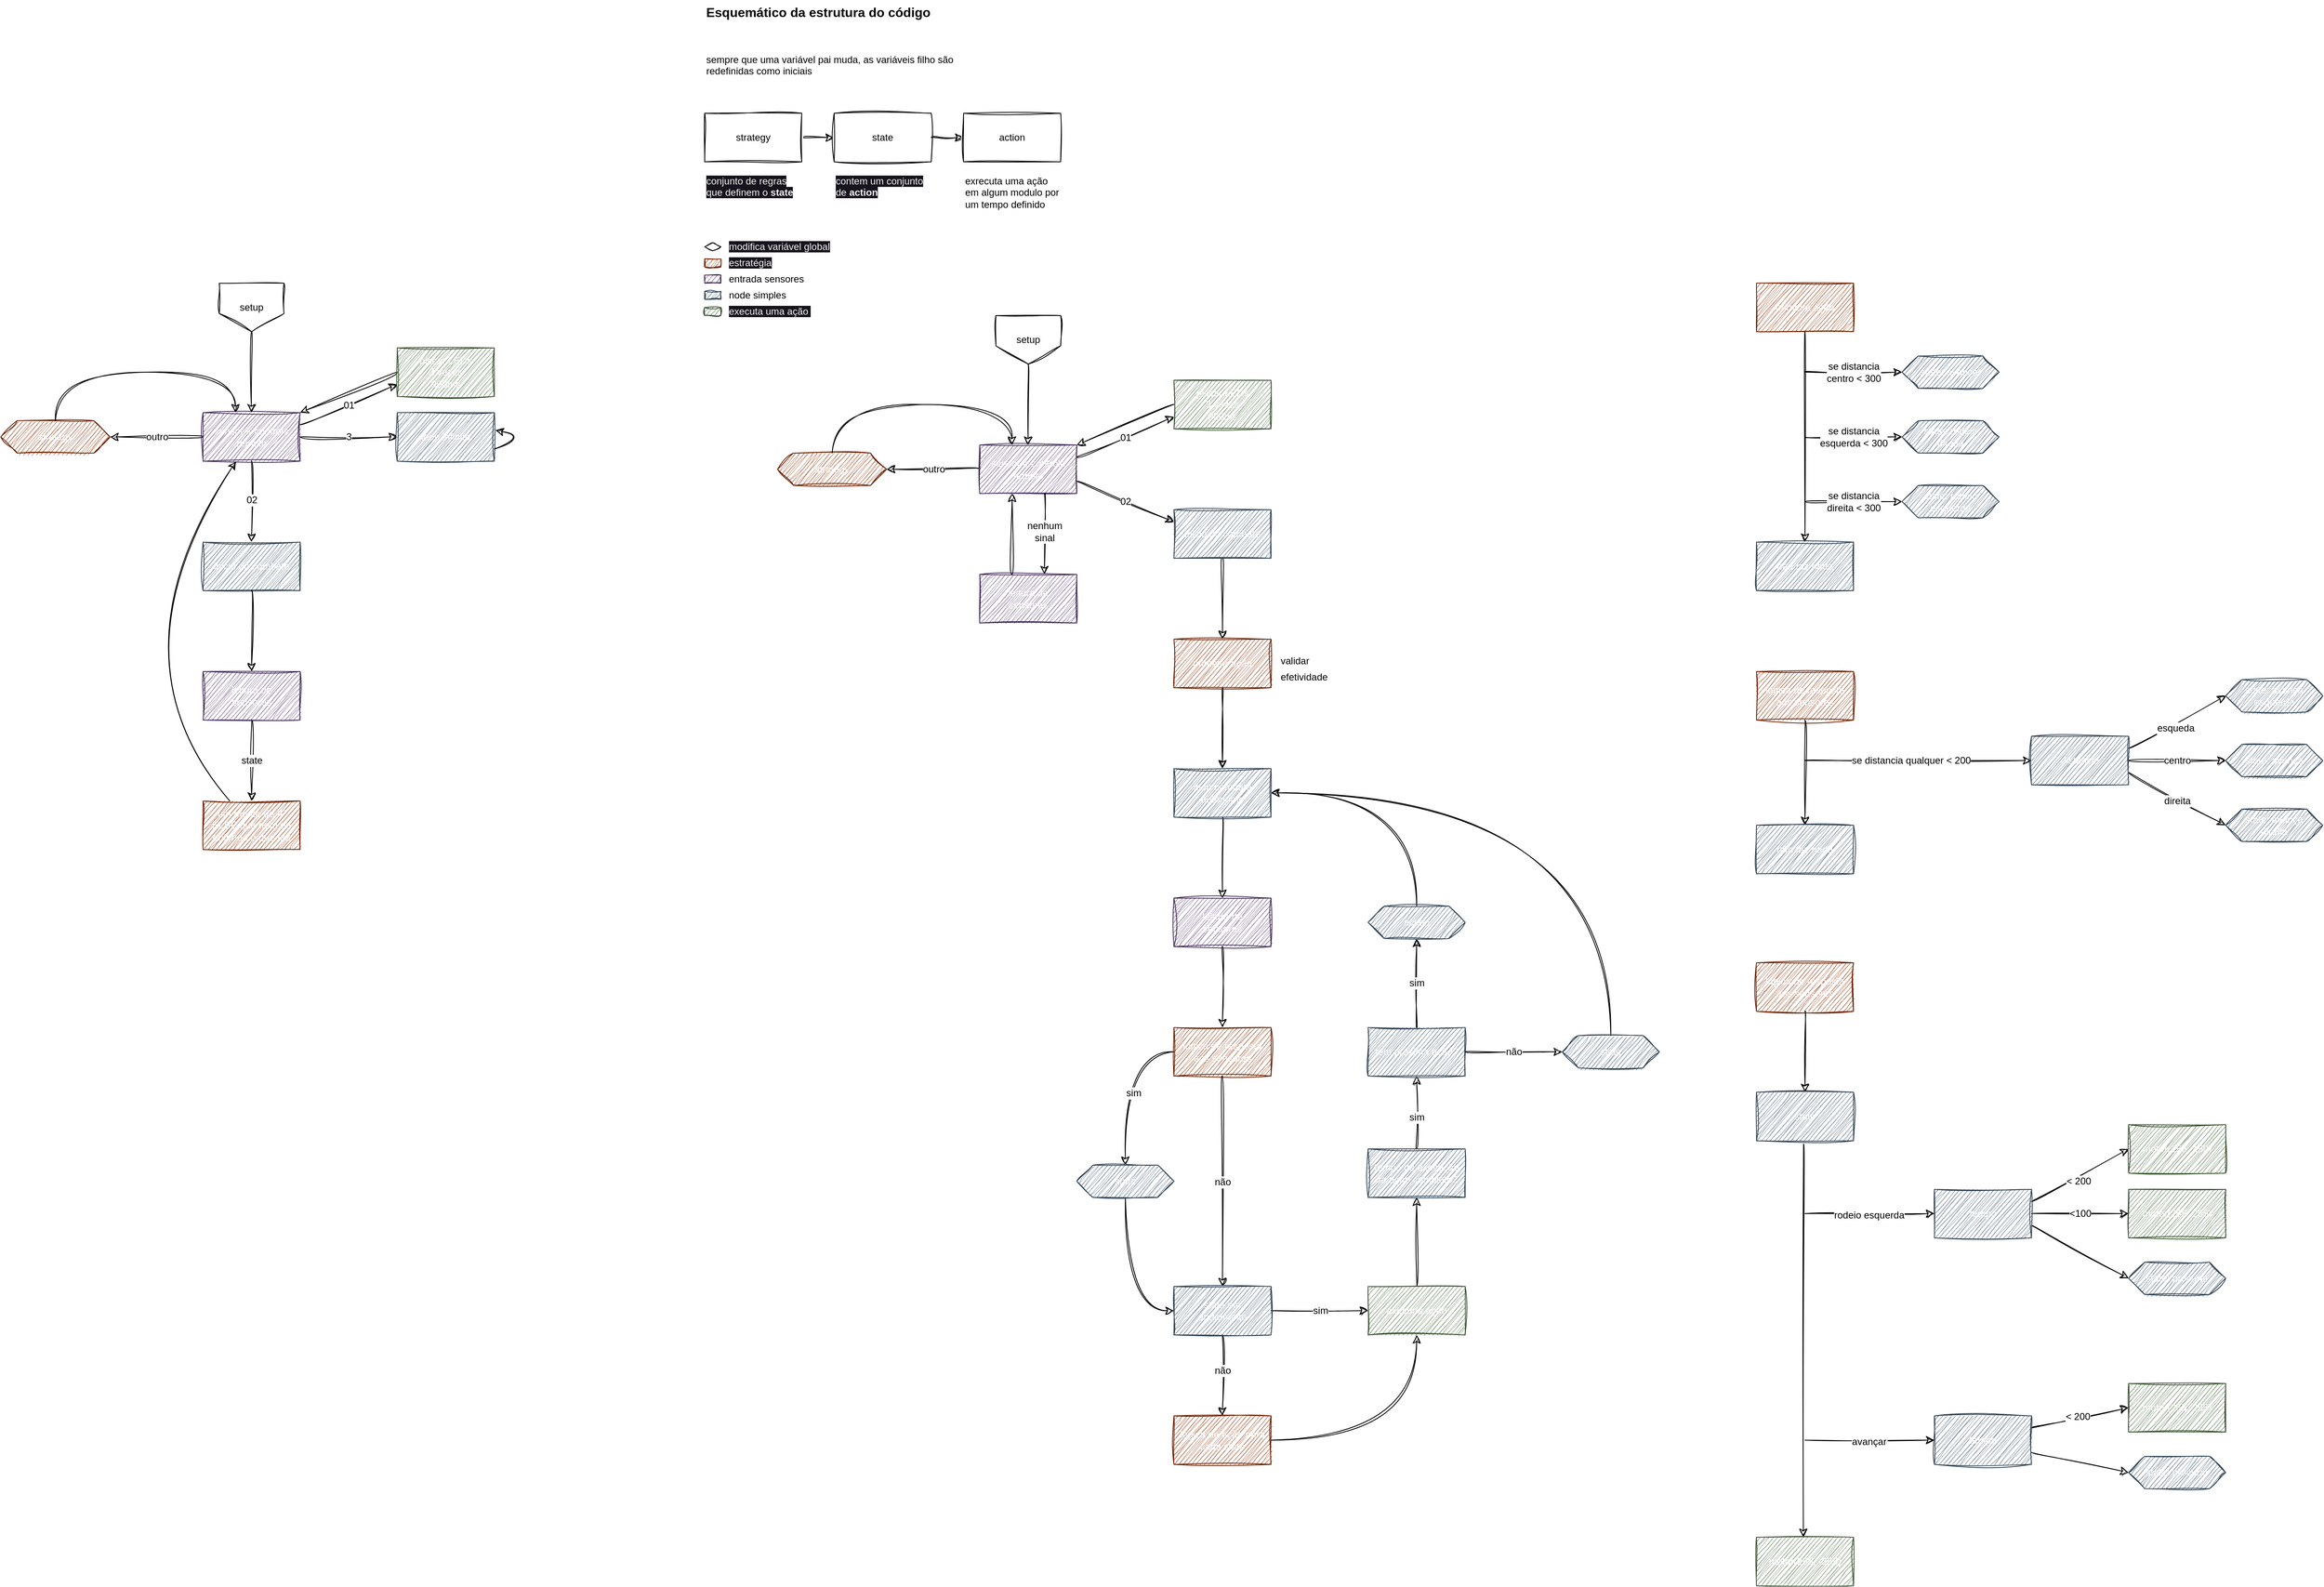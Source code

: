 <mxfile version="23.1.5" type="device" pages="2">
  <diagram name="Página-1" id="r0iTfiSbOgkyb6_bnUol">
    <mxGraphModel dx="5344" dy="3428" grid="1" gridSize="10" guides="1" tooltips="1" connect="1" arrows="1" fold="1" page="0" pageScale="1" pageWidth="1169" pageHeight="827" math="0" shadow="0">
      <root>
        <mxCell id="0" />
        <mxCell id="1" parent="0" />
        <mxCell id="lw_8ipG6nUx33x4eJoCS-7" value="" style="edgeStyle=none;curved=1;sketch=1;hachureGap=4;jiggle=2;curveFitting=1;orthogonalLoop=1;jettySize=auto;html=1;fontSize=12;startSize=8;endSize=8;entryX=0;entryY=0.75;entryDx=0;entryDy=0;exitX=1;exitY=0.25;exitDx=0;exitDy=0;" parent="1" source="lw_8ipG6nUx33x4eJoCS-1" target="lw_8ipG6nUx33x4eJoCS-6" edge="1">
          <mxGeometry relative="1" as="geometry" />
        </mxCell>
        <mxCell id="lw_8ipG6nUx33x4eJoCS-8" value="01" style="edgeLabel;html=1;align=center;verticalAlign=middle;resizable=0;points=[];fontSize=12;sketch=1;hachureGap=4;jiggle=2;curveFitting=1;" parent="lw_8ipG6nUx33x4eJoCS-7" vertex="1" connectable="0">
          <mxGeometry x="-0.139" y="-1" relative="1" as="geometry">
            <mxPoint x="8" y="-4" as="offset" />
          </mxGeometry>
        </mxCell>
        <mxCell id="lw_8ipG6nUx33x4eJoCS-10" value="" style="edgeStyle=none;curved=1;sketch=1;hachureGap=4;jiggle=2;curveFitting=1;orthogonalLoop=1;jettySize=auto;html=1;fontSize=12;startSize=8;endSize=8;exitX=1;exitY=0.75;exitDx=0;exitDy=0;entryX=0;entryY=0.25;entryDx=0;entryDy=0;" parent="1" source="lw_8ipG6nUx33x4eJoCS-1" target="lw_8ipG6nUx33x4eJoCS-9" edge="1">
          <mxGeometry relative="1" as="geometry" />
        </mxCell>
        <mxCell id="lw_8ipG6nUx33x4eJoCS-11" value="02" style="edgeLabel;html=1;align=center;verticalAlign=middle;resizable=0;points=[];fontSize=12;sketch=1;hachureGap=4;jiggle=2;curveFitting=1;" parent="lw_8ipG6nUx33x4eJoCS-10" vertex="1" connectable="0">
          <mxGeometry x="-0.113" relative="1" as="geometry">
            <mxPoint x="7" y="3" as="offset" />
          </mxGeometry>
        </mxCell>
        <mxCell id="lw_8ipG6nUx33x4eJoCS-103" value="" style="edgeStyle=none;curved=1;sketch=1;hachureGap=4;jiggle=2;curveFitting=1;orthogonalLoop=1;jettySize=auto;html=1;fontSize=12;startSize=8;endSize=8;entryX=1;entryY=0.5;entryDx=0;entryDy=0;exitX=0;exitY=0.5;exitDx=0;exitDy=0;" parent="1" source="lw_8ipG6nUx33x4eJoCS-1" target="lw_8ipG6nUx33x4eJoCS-107" edge="1">
          <mxGeometry relative="1" as="geometry">
            <mxPoint x="220" y="-0.36" as="sourcePoint" />
            <mxPoint x="100" y="-0.36" as="targetPoint" />
          </mxGeometry>
        </mxCell>
        <mxCell id="lw_8ipG6nUx33x4eJoCS-104" value="outro" style="edgeLabel;html=1;align=center;verticalAlign=middle;resizable=0;points=[];fontSize=12;sketch=1;hachureGap=4;jiggle=2;curveFitting=1;" parent="lw_8ipG6nUx33x4eJoCS-103" vertex="1" connectable="0">
          <mxGeometry x="0.087" y="3" relative="1" as="geometry">
            <mxPoint x="5" y="-3" as="offset" />
          </mxGeometry>
        </mxCell>
        <mxCell id="lw_8ipG6nUx33x4eJoCS-1" value="sensor ir controle remoto" style="whiteSpace=wrap;html=1;sketch=1;hachureGap=4;jiggle=2;curveFitting=1;fillColor=#76608a;strokeColor=#432D57;fontColor=#ffffff;" parent="1" vertex="1">
          <mxGeometry x="220" y="-30" width="120" height="60" as="geometry" />
        </mxCell>
        <mxCell id="lw_8ipG6nUx33x4eJoCS-39" style="edgeStyle=none;curved=1;sketch=1;hachureGap=4;jiggle=2;curveFitting=1;orthogonalLoop=1;jettySize=auto;html=1;entryX=1;entryY=0;entryDx=0;entryDy=0;fontSize=12;startSize=8;endSize=8;exitX=0;exitY=0.5;exitDx=0;exitDy=0;" parent="1" source="lw_8ipG6nUx33x4eJoCS-6" target="lw_8ipG6nUx33x4eJoCS-1" edge="1">
          <mxGeometry relative="1" as="geometry" />
        </mxCell>
        <mxCell id="lw_8ipG6nUx33x4eJoCS-6" value="piscar LEDs &lt;br&gt;3 vezes&lt;br&gt;900ms" style="whiteSpace=wrap;html=1;sketch=1;hachureGap=4;jiggle=2;curveFitting=1;fillColor=#6d8764;strokeColor=#3A5431;fontColor=#ffffff;" parent="1" vertex="1">
          <mxGeometry x="460" y="-110" width="120" height="60" as="geometry" />
        </mxCell>
        <mxCell id="lw_8ipG6nUx33x4eJoCS-121" value="" style="edgeStyle=none;curved=1;sketch=1;hachureGap=4;jiggle=2;curveFitting=1;orthogonalLoop=1;jettySize=auto;html=1;fontSize=12;startSize=8;endSize=8;" parent="1" source="lw_8ipG6nUx33x4eJoCS-9" target="lw_8ipG6nUx33x4eJoCS-120" edge="1">
          <mxGeometry relative="1" as="geometry" />
        </mxCell>
        <mxCell id="lw_8ipG6nUx33x4eJoCS-9" value="inicio do combate" style="whiteSpace=wrap;html=1;sketch=1;hachureGap=4;jiggle=2;curveFitting=1;fillColor=#647687;fontColor=#ffffff;strokeColor=#314354;" parent="1" vertex="1">
          <mxGeometry x="460" y="50" width="120" height="60" as="geometry" />
        </mxCell>
        <mxCell id="lw_8ipG6nUx33x4eJoCS-14" value="setup" style="shape=offPageConnector;whiteSpace=wrap;html=1;sketch=1;hachureGap=4;jiggle=2;curveFitting=1;size=0.375;" parent="1" vertex="1">
          <mxGeometry x="240" y="-190" width="80" height="60" as="geometry" />
        </mxCell>
        <mxCell id="lw_8ipG6nUx33x4eJoCS-15" value="" style="edgeStyle=none;curved=1;sketch=1;hachureGap=4;jiggle=2;curveFitting=1;orthogonalLoop=1;jettySize=auto;html=1;fontSize=12;startSize=8;endSize=8;" parent="1" edge="1">
          <mxGeometry relative="1" as="geometry">
            <mxPoint x="279.71" y="-130" as="sourcePoint" />
            <mxPoint x="279.71" y="-30" as="targetPoint" />
          </mxGeometry>
        </mxCell>
        <mxCell id="lw_8ipG6nUx33x4eJoCS-107" value="strategy" style="shape=hexagon;perimeter=hexagonPerimeter2;whiteSpace=wrap;html=1;fixedSize=1;fillColor=#a0522d;strokeColor=#6D1F00;fontColor=#ffffff;sketch=1;hachureGap=4;jiggle=2;curveFitting=1;" parent="1" vertex="1">
          <mxGeometry x="-30" y="-20" width="135" height="40" as="geometry" />
        </mxCell>
        <mxCell id="lw_8ipG6nUx33x4eJoCS-117" value="" style="edgeStyle=none;curved=1;sketch=1;hachureGap=4;jiggle=2;curveFitting=1;orthogonalLoop=1;jettySize=auto;html=1;fontSize=12;startSize=8;endSize=8;" parent="1" edge="1">
          <mxGeometry relative="1" as="geometry">
            <mxPoint x="300" y="30" as="sourcePoint" />
            <mxPoint x="300" y="130" as="targetPoint" />
          </mxGeometry>
        </mxCell>
        <mxCell id="lw_8ipG6nUx33x4eJoCS-118" value="nenhum&lt;br&gt;sinal" style="edgeLabel;html=1;align=center;verticalAlign=middle;resizable=0;points=[];fontSize=12;sketch=1;hachureGap=4;jiggle=2;curveFitting=1;" parent="lw_8ipG6nUx33x4eJoCS-117" vertex="1" connectable="0">
          <mxGeometry x="-0.072" relative="1" as="geometry">
            <mxPoint as="offset" />
          </mxGeometry>
        </mxCell>
        <mxCell id="lw_8ipG6nUx33x4eJoCS-119" style="edgeStyle=none;curved=1;sketch=1;hachureGap=4;jiggle=2;curveFitting=1;orthogonalLoop=1;jettySize=auto;html=1;exitX=0.25;exitY=0;exitDx=0;exitDy=0;entryX=0.25;entryY=1;entryDx=0;entryDy=0;fontSize=12;startSize=8;endSize=8;" parent="1" edge="1">
          <mxGeometry relative="1" as="geometry">
            <mxPoint x="260" y="130" as="sourcePoint" />
            <mxPoint x="260" y="30" as="targetPoint" />
          </mxGeometry>
        </mxCell>
        <mxCell id="lw_8ipG6nUx33x4eJoCS-116" value="leitura de&lt;br&gt;sensores" style="whiteSpace=wrap;html=1;sketch=1;hachureGap=4;jiggle=2;curveFitting=1;fillColor=#76608a;fontColor=#ffffff;strokeColor=#432D57;" parent="1" vertex="1">
          <mxGeometry x="220" y="130" width="120" height="60" as="geometry" />
        </mxCell>
        <mxCell id="lw_8ipG6nUx33x4eJoCS-140" value="" style="edgeStyle=none;curved=1;sketch=1;hachureGap=4;jiggle=2;curveFitting=1;orthogonalLoop=1;jettySize=auto;html=1;fontSize=12;startSize=8;endSize=8;" parent="1" source="lw_8ipG6nUx33x4eJoCS-120" target="lw_8ipG6nUx33x4eJoCS-139" edge="1">
          <mxGeometry relative="1" as="geometry" />
        </mxCell>
        <mxCell id="lw_8ipG6nUx33x4eJoCS-120" value="primeira ação" style="whiteSpace=wrap;html=1;sketch=1;hachureGap=4;jiggle=2;curveFitting=1;fillColor=#a0522d;fontColor=#ffffff;strokeColor=#6D1F00;" parent="1" vertex="1">
          <mxGeometry x="460" y="210" width="120" height="60" as="geometry" />
        </mxCell>
        <mxCell id="lw_8ipG6nUx33x4eJoCS-127" value="" style="whiteSpace=wrap;html=1;sketch=1;hachureGap=4;jiggle=2;curveFitting=1;fillColor=#76608a;fontColor=#ffffff;strokeColor=#432D57;" parent="1" vertex="1">
          <mxGeometry x="-120" y="-240" width="20" height="10" as="geometry" />
        </mxCell>
        <mxCell id="lw_8ipG6nUx33x4eJoCS-129" value="" style="whiteSpace=wrap;html=1;sketch=1;hachureGap=4;jiggle=2;curveFitting=1;fillColor=#647687;fontColor=#ffffff;strokeColor=#314354;" parent="1" vertex="1">
          <mxGeometry x="-120" y="-220" width="20" height="10" as="geometry" />
        </mxCell>
        <mxCell id="lw_8ipG6nUx33x4eJoCS-132" value="" style="whiteSpace=wrap;html=1;sketch=1;hachureGap=4;jiggle=2;curveFitting=1;fillColor=#6d8764;fontColor=#ffffff;strokeColor=#3A5431;" parent="1" vertex="1">
          <mxGeometry x="-120" y="-200" width="20" height="10" as="geometry" />
        </mxCell>
        <mxCell id="lw_8ipG6nUx33x4eJoCS-133" value="" style="whiteSpace=wrap;html=1;sketch=1;hachureGap=4;jiggle=2;curveFitting=1;fillColor=#a0522d;fontColor=#ffffff;strokeColor=#6D1F00;" parent="1" vertex="1">
          <mxGeometry x="-120" y="-260" width="20" height="10" as="geometry" />
        </mxCell>
        <mxCell id="lw_8ipG6nUx33x4eJoCS-135" value="&lt;span style=&quot;color: rgb(240, 240, 240); font-family: Helvetica; font-size: 12px; font-style: normal; font-variant-ligatures: normal; font-variant-caps: normal; font-weight: 400; letter-spacing: normal; orphans: 2; text-align: left; text-indent: 0px; text-transform: none; widows: 2; word-spacing: 0px; -webkit-text-stroke-width: 0px; background-color: rgb(24, 20, 29); text-decoration-thickness: initial; text-decoration-style: initial; text-decoration-color: initial; float: none; display: inline !important;&quot;&gt;estratégia&lt;/span&gt;&lt;br style=&quot;border-color: rgb(0, 0, 0); color: rgb(240, 240, 240); font-family: Helvetica; font-size: 12px; font-style: normal; font-variant-ligatures: normal; font-variant-caps: normal; font-weight: 400; letter-spacing: normal; orphans: 2; text-align: left; text-indent: 0px; text-transform: none; widows: 2; word-spacing: 0px; -webkit-text-stroke-width: 0px; background-color: rgb(24, 20, 29); text-decoration-thickness: initial; text-decoration-style: initial; text-decoration-color: initial;&quot;&gt;" style="text;whiteSpace=wrap;html=1;spacing=0;spacingBottom=0;spacingTop=-7;" parent="1" vertex="1">
          <mxGeometry x="-90" y="-260" width="90" height="10" as="geometry" />
        </mxCell>
        <mxCell id="lw_8ipG6nUx33x4eJoCS-136" value="&lt;div&gt;entrada sensores&lt;/div&gt;" style="text;whiteSpace=wrap;html=1;spacing=0;spacingBottom=0;spacingTop=-7;" parent="1" vertex="1">
          <mxGeometry x="-90" y="-240" width="130" height="10" as="geometry" />
        </mxCell>
        <mxCell id="lw_8ipG6nUx33x4eJoCS-137" value="&lt;div&gt;node simples&lt;/div&gt;" style="text;whiteSpace=wrap;html=1;spacing=0;spacingBottom=0;spacingTop=-7;" parent="1" vertex="1">
          <mxGeometry x="-90" y="-220" width="90" height="10" as="geometry" />
        </mxCell>
        <mxCell id="lw_8ipG6nUx33x4eJoCS-138" value="&lt;span style=&quot;color: rgb(240, 240, 240); font-family: Helvetica; font-size: 12px; font-style: normal; font-variant-ligatures: normal; font-variant-caps: normal; font-weight: 400; letter-spacing: normal; orphans: 2; text-align: left; text-indent: 0px; text-transform: none; widows: 2; word-spacing: 0px; -webkit-text-stroke-width: 0px; background-color: rgb(24, 20, 29); text-decoration-thickness: initial; text-decoration-style: initial; text-decoration-color: initial; float: none; display: inline !important;&quot;&gt;executa uma ação&amp;nbsp;&lt;/span&gt;" style="text;whiteSpace=wrap;html=1;spacing=0;spacingBottom=0;spacingTop=-7;" parent="1" vertex="1">
          <mxGeometry x="-90" y="-200" width="110" height="10" as="geometry" />
        </mxCell>
        <mxCell id="lw_8ipG6nUx33x4eJoCS-142" value="" style="edgeStyle=none;curved=1;sketch=1;hachureGap=4;jiggle=2;curveFitting=1;orthogonalLoop=1;jettySize=auto;html=1;fontSize=12;startSize=8;endSize=8;" parent="1" source="lw_8ipG6nUx33x4eJoCS-139" target="lw_8ipG6nUx33x4eJoCS-141" edge="1">
          <mxGeometry relative="1" as="geometry" />
        </mxCell>
        <mxCell id="lw_8ipG6nUx33x4eJoCS-139" value="loop combate autonomo" style="whiteSpace=wrap;html=1;sketch=1;hachureGap=4;jiggle=2;curveFitting=1;fillColor=#647687;fontColor=#ffffff;strokeColor=#314354;" parent="1" vertex="1">
          <mxGeometry x="460" y="370" width="120" height="60" as="geometry" />
        </mxCell>
        <mxCell id="lw_8ipG6nUx33x4eJoCS-144" value="" style="edgeStyle=none;curved=1;sketch=1;hachureGap=4;jiggle=2;curveFitting=1;orthogonalLoop=1;jettySize=auto;html=1;fontSize=12;startSize=8;endSize=8;" parent="1" source="lw_8ipG6nUx33x4eJoCS-141" target="lw_8ipG6nUx33x4eJoCS-143" edge="1">
          <mxGeometry relative="1" as="geometry" />
        </mxCell>
        <mxCell id="lw_8ipG6nUx33x4eJoCS-141" value="leitura de&lt;br&gt;sensores" style="whiteSpace=wrap;html=1;sketch=1;hachureGap=4;jiggle=2;curveFitting=1;fillColor=#76608a;fontColor=#ffffff;strokeColor=#432D57;" parent="1" vertex="1">
          <mxGeometry x="460" y="530" width="120" height="60" as="geometry" />
        </mxCell>
        <mxCell id="lw_8ipG6nUx33x4eJoCS-163" value="" style="edgeStyle=none;curved=1;sketch=1;hachureGap=4;jiggle=2;curveFitting=1;orthogonalLoop=1;jettySize=auto;html=1;fontSize=12;startSize=8;endSize=8;entryX=0.5;entryY=0;entryDx=0;entryDy=0;exitX=0;exitY=0.5;exitDx=0;exitDy=0;" parent="1" source="lw_8ipG6nUx33x4eJoCS-143" target="lw_8ipG6nUx33x4eJoCS-164" edge="1">
          <mxGeometry relative="1" as="geometry">
            <mxPoint x="580" y="720" as="sourcePoint" />
            <mxPoint x="650" y="790" as="targetPoint" />
            <Array as="points">
              <mxPoint x="400" y="720" />
            </Array>
          </mxGeometry>
        </mxCell>
        <mxCell id="lw_8ipG6nUx33x4eJoCS-191" value="sim" style="edgeLabel;html=1;align=center;verticalAlign=middle;resizable=0;points=[];fontSize=12;sketch=1;hachureGap=4;jiggle=2;curveFitting=1;" parent="lw_8ipG6nUx33x4eJoCS-163" vertex="1" connectable="0">
          <mxGeometry x="-0.141" relative="1" as="geometry">
            <mxPoint x="10" y="25" as="offset" />
          </mxGeometry>
        </mxCell>
        <mxCell id="lw_8ipG6nUx33x4eJoCS-143" value="lógica de resposta aos sensores" style="whiteSpace=wrap;html=1;sketch=1;hachureGap=4;jiggle=2;curveFitting=1;fillColor=#a0522d;fontColor=#ffffff;strokeColor=#6D1F00;" parent="1" vertex="1">
          <mxGeometry x="460" y="690" width="120" height="60" as="geometry" />
        </mxCell>
        <mxCell id="lw_8ipG6nUx33x4eJoCS-158" value="" style="edgeStyle=none;curved=1;sketch=1;hachureGap=4;jiggle=2;curveFitting=1;orthogonalLoop=1;jettySize=auto;html=1;fontSize=12;startSize=8;endSize=8;entryX=0.5;entryY=0;entryDx=0;entryDy=0;exitX=0.5;exitY=1;exitDx=0;exitDy=0;" parent="1" target="lw_8ipG6nUx33x4eJoCS-196" edge="1">
          <mxGeometry relative="1" as="geometry">
            <mxPoint x="519.83" y="750" as="sourcePoint" />
            <mxPoint x="519.83" y="930" as="targetPoint" />
          </mxGeometry>
        </mxCell>
        <mxCell id="lw_8ipG6nUx33x4eJoCS-198" value="não" style="edgeLabel;html=1;align=center;verticalAlign=middle;resizable=0;points=[];fontSize=12;sketch=1;hachureGap=4;jiggle=2;curveFitting=1;" parent="lw_8ipG6nUx33x4eJoCS-158" vertex="1" connectable="0">
          <mxGeometry x="0.118" y="-1" relative="1" as="geometry">
            <mxPoint x="1" y="-15" as="offset" />
          </mxGeometry>
        </mxCell>
        <mxCell id="lw_8ipG6nUx33x4eJoCS-197" style="edgeStyle=none;curved=1;sketch=1;hachureGap=4;jiggle=2;curveFitting=1;orthogonalLoop=1;jettySize=auto;html=1;exitX=0.5;exitY=1;exitDx=0;exitDy=0;entryX=0;entryY=0.5;entryDx=0;entryDy=0;fontSize=12;startSize=8;endSize=8;" parent="1" source="lw_8ipG6nUx33x4eJoCS-164" target="lw_8ipG6nUx33x4eJoCS-196" edge="1">
          <mxGeometry relative="1" as="geometry">
            <Array as="points">
              <mxPoint x="400" y="1040" />
            </Array>
          </mxGeometry>
        </mxCell>
        <mxCell id="lw_8ipG6nUx33x4eJoCS-164" value="state" style="shape=hexagon;perimeter=hexagonPerimeter2;whiteSpace=wrap;html=1;fixedSize=1;fillColor=#647687;strokeColor=#314354;fontColor=#ffffff;sketch=1;hachureGap=4;jiggle=2;curveFitting=1;" parent="1" vertex="1">
          <mxGeometry x="340" y="860" width="120" height="40" as="geometry" />
        </mxCell>
        <mxCell id="lw_8ipG6nUx33x4eJoCS-166" value="&lt;span style=&quot;color: rgb(240, 240, 240); font-family: Helvetica; font-size: 12px; font-style: normal; font-variant-ligatures: normal; font-variant-caps: normal; font-weight: 400; letter-spacing: normal; orphans: 2; text-align: left; text-indent: 0px; text-transform: none; widows: 2; word-spacing: 0px; -webkit-text-stroke-width: 0px; background-color: rgb(24, 20, 29); text-decoration-thickness: initial; text-decoration-style: initial; text-decoration-color: initial; float: none; display: inline !important;&quot;&gt;modifica variável global&lt;/span&gt;" style="text;whiteSpace=wrap;html=1;spacing=0;spacingBottom=0;spacingTop=-7;" parent="1" vertex="1">
          <mxGeometry x="-90" y="-280" width="150" height="10" as="geometry" />
        </mxCell>
        <mxCell id="lw_8ipG6nUx33x4eJoCS-168" value="" style="shape=hexagon;perimeter=hexagonPerimeter2;whiteSpace=wrap;html=1;fixedSize=1;sketch=1;hachureGap=4;jiggle=2;curveFitting=1;" parent="1" vertex="1">
          <mxGeometry x="-120" y="-280" width="20" height="10" as="geometry" />
        </mxCell>
        <mxCell id="lw_8ipG6nUx33x4eJoCS-184" style="edgeStyle=none;curved=1;sketch=1;hachureGap=4;jiggle=2;curveFitting=1;orthogonalLoop=1;jettySize=auto;html=1;exitX=1;exitY=0.5;exitDx=0;exitDy=0;entryX=0;entryY=0.5;entryDx=0;entryDy=0;fontSize=12;startSize=8;endSize=8;" parent="1" source="lw_8ipG6nUx33x4eJoCS-171" target="lw_8ipG6nUx33x4eJoCS-178" edge="1">
          <mxGeometry relative="1" as="geometry" />
        </mxCell>
        <mxCell id="lw_8ipG6nUx33x4eJoCS-171" value="strategy" style="whiteSpace=wrap;html=1;sketch=1;hachureGap=4;jiggle=2;curveFitting=1;" parent="1" vertex="1">
          <mxGeometry x="-120" y="-440" width="120" height="60" as="geometry" />
        </mxCell>
        <mxCell id="lw_8ipG6nUx33x4eJoCS-174" style="edgeStyle=none;curved=1;sketch=1;hachureGap=4;jiggle=2;curveFitting=1;orthogonalLoop=1;jettySize=auto;html=1;exitX=0;exitY=0.5;exitDx=0;exitDy=0;fontSize=12;startSize=8;endSize=8;" parent="1" edge="1">
          <mxGeometry relative="1" as="geometry">
            <mxPoint x="-130" y="-290" as="sourcePoint" />
            <mxPoint x="-130" y="-290" as="targetPoint" />
          </mxGeometry>
        </mxCell>
        <mxCell id="lw_8ipG6nUx33x4eJoCS-177" value="&lt;span style=&quot;color: rgb(240, 240, 240); font-family: Helvetica; font-size: 12px; font-style: normal; font-variant-ligatures: normal; font-variant-caps: normal; font-weight: 400; letter-spacing: normal; orphans: 2; text-align: center; text-indent: 0px; text-transform: none; widows: 2; word-spacing: 0px; -webkit-text-stroke-width: 0px; background-color: rgb(24, 20, 29); text-decoration-thickness: initial; text-decoration-style: initial; text-decoration-color: initial; float: none; display: inline !important;&quot;&gt;conjunto de regras que definem o&amp;nbsp;&lt;/span&gt;&lt;span style=&quot;color: rgb(240, 240, 240); font-family: Helvetica; font-size: 12px; font-style: normal; font-variant-ligatures: normal; font-variant-caps: normal; letter-spacing: normal; orphans: 2; text-align: center; text-indent: 0px; text-transform: none; widows: 2; word-spacing: 0px; -webkit-text-stroke-width: 0px; background-color: rgb(24, 20, 29); text-decoration-thickness: initial; text-decoration-style: initial; text-decoration-color: initial; float: none; display: inline !important;&quot;&gt;&lt;b&gt;state&lt;/b&gt;&lt;/span&gt;" style="text;whiteSpace=wrap;html=1;" parent="1" vertex="1">
          <mxGeometry x="-120" y="-370" width="120" height="40" as="geometry" />
        </mxCell>
        <mxCell id="lw_8ipG6nUx33x4eJoCS-185" style="edgeStyle=none;curved=1;sketch=1;hachureGap=4;jiggle=2;curveFitting=1;orthogonalLoop=1;jettySize=auto;html=1;exitX=1;exitY=0.5;exitDx=0;exitDy=0;entryX=0;entryY=0.5;entryDx=0;entryDy=0;fontSize=12;startSize=8;endSize=8;" parent="1" source="lw_8ipG6nUx33x4eJoCS-178" target="lw_8ipG6nUx33x4eJoCS-181" edge="1">
          <mxGeometry relative="1" as="geometry" />
        </mxCell>
        <mxCell id="lw_8ipG6nUx33x4eJoCS-178" value="state" style="whiteSpace=wrap;html=1;sketch=1;hachureGap=4;jiggle=2;curveFitting=1;" parent="1" vertex="1">
          <mxGeometry x="40" y="-440" width="120" height="60" as="geometry" />
        </mxCell>
        <mxCell id="lw_8ipG6nUx33x4eJoCS-179" style="edgeStyle=none;curved=1;sketch=1;hachureGap=4;jiggle=2;curveFitting=1;orthogonalLoop=1;jettySize=auto;html=1;exitX=0;exitY=0.5;exitDx=0;exitDy=0;fontSize=12;startSize=8;endSize=8;" parent="1" edge="1">
          <mxGeometry relative="1" as="geometry">
            <mxPoint x="50" y="-290" as="sourcePoint" />
            <mxPoint x="50" y="-290" as="targetPoint" />
          </mxGeometry>
        </mxCell>
        <mxCell id="lw_8ipG6nUx33x4eJoCS-180" value="&lt;span style=&quot;color: rgb(240, 240, 240); font-family: Helvetica; font-size: 12px; font-style: normal; font-variant-ligatures: normal; font-variant-caps: normal; font-weight: 400; letter-spacing: normal; orphans: 2; text-align: center; text-indent: 0px; text-transform: none; widows: 2; word-spacing: 0px; -webkit-text-stroke-width: 0px; background-color: rgb(24, 20, 29); text-decoration-thickness: initial; text-decoration-style: initial; text-decoration-color: initial; float: none; display: inline !important;&quot;&gt;contem um conjunto de &lt;/span&gt;&lt;span style=&quot;color: rgb(240, 240, 240); font-family: Helvetica; font-size: 12px; font-style: normal; font-variant-ligatures: normal; font-variant-caps: normal; letter-spacing: normal; orphans: 2; text-align: center; text-indent: 0px; text-transform: none; widows: 2; word-spacing: 0px; -webkit-text-stroke-width: 0px; background-color: rgb(24, 20, 29); text-decoration-thickness: initial; text-decoration-style: initial; text-decoration-color: initial; float: none; display: inline !important;&quot;&gt;&lt;b&gt;action&lt;/b&gt;&lt;/span&gt;" style="text;whiteSpace=wrap;html=1;" parent="1" vertex="1">
          <mxGeometry x="40" y="-370" width="120" height="40" as="geometry" />
        </mxCell>
        <mxCell id="lw_8ipG6nUx33x4eJoCS-181" value="action" style="whiteSpace=wrap;html=1;sketch=1;hachureGap=4;jiggle=2;curveFitting=1;" parent="1" vertex="1">
          <mxGeometry x="200" y="-440" width="120" height="60" as="geometry" />
        </mxCell>
        <mxCell id="lw_8ipG6nUx33x4eJoCS-182" style="edgeStyle=none;curved=1;sketch=1;hachureGap=4;jiggle=2;curveFitting=1;orthogonalLoop=1;jettySize=auto;html=1;exitX=0;exitY=0.5;exitDx=0;exitDy=0;fontSize=12;startSize=8;endSize=8;" parent="1" edge="1">
          <mxGeometry relative="1" as="geometry">
            <mxPoint x="300" y="-290" as="sourcePoint" />
            <mxPoint x="300" y="-290" as="targetPoint" />
          </mxGeometry>
        </mxCell>
        <mxCell id="lw_8ipG6nUx33x4eJoCS-183" value="&lt;div style=&quot;&quot;&gt;&lt;span style=&quot;background-color: initial;&quot;&gt;exrecuta uma ação em algum modulo por um tempo definido&lt;/span&gt;&lt;/div&gt;" style="text;whiteSpace=wrap;html=1;align=left;" parent="1" vertex="1">
          <mxGeometry x="200" y="-370" width="120" height="40" as="geometry" />
        </mxCell>
        <mxCell id="lw_8ipG6nUx33x4eJoCS-195" style="edgeStyle=none;curved=1;sketch=1;hachureGap=4;jiggle=2;curveFitting=1;orthogonalLoop=1;jettySize=auto;html=1;fontSize=12;startSize=8;endSize=8;entryX=0.25;entryY=0;entryDx=0;entryDy=0;exitX=0.5;exitY=0;exitDx=0;exitDy=0;" parent="1" source="lw_8ipG6nUx33x4eJoCS-107" edge="1">
          <mxGeometry relative="1" as="geometry">
            <mxPoint x="260" y="-30" as="targetPoint" />
            <mxPoint x="260" y="-80" as="sourcePoint" />
            <Array as="points">
              <mxPoint x="38" y="-80" />
              <mxPoint x="260" y="-80" />
            </Array>
          </mxGeometry>
        </mxCell>
        <mxCell id="lw_8ipG6nUx33x4eJoCS-200" value="" style="edgeStyle=none;curved=1;sketch=1;hachureGap=4;jiggle=2;curveFitting=1;orthogonalLoop=1;jettySize=auto;html=1;fontSize=12;startSize=8;endSize=8;" parent="1" source="lw_8ipG6nUx33x4eJoCS-196" target="lw_8ipG6nUx33x4eJoCS-199" edge="1">
          <mxGeometry relative="1" as="geometry" />
        </mxCell>
        <mxCell id="lw_8ipG6nUx33x4eJoCS-201" value="sim" style="edgeLabel;html=1;align=center;verticalAlign=middle;resizable=0;points=[];fontSize=12;sketch=1;hachureGap=4;jiggle=2;curveFitting=1;" parent="lw_8ipG6nUx33x4eJoCS-200" vertex="1" connectable="0">
          <mxGeometry x="-0.31" y="-1" relative="1" as="geometry">
            <mxPoint x="19" y="-1" as="offset" />
          </mxGeometry>
        </mxCell>
        <mxCell id="lw_8ipG6nUx33x4eJoCS-204" value="" style="edgeStyle=none;curved=1;sketch=1;hachureGap=4;jiggle=2;curveFitting=1;orthogonalLoop=1;jettySize=auto;html=1;fontSize=12;startSize=8;endSize=8;" parent="1" source="lw_8ipG6nUx33x4eJoCS-196" target="lw_8ipG6nUx33x4eJoCS-203" edge="1">
          <mxGeometry relative="1" as="geometry" />
        </mxCell>
        <mxCell id="lw_8ipG6nUx33x4eJoCS-205" value="não" style="edgeLabel;html=1;align=center;verticalAlign=middle;resizable=0;points=[];fontSize=12;sketch=1;hachureGap=4;jiggle=2;curveFitting=1;" parent="lw_8ipG6nUx33x4eJoCS-204" vertex="1" connectable="0">
          <mxGeometry x="-0.399" y="3" relative="1" as="geometry">
            <mxPoint x="-3" y="14" as="offset" />
          </mxGeometry>
        </mxCell>
        <mxCell id="lw_8ipG6nUx33x4eJoCS-196" value="state em&lt;br&gt;andamento" style="whiteSpace=wrap;html=1;sketch=1;hachureGap=4;jiggle=2;curveFitting=1;fillColor=#647687;fontColor=#ffffff;strokeColor=#314354;" parent="1" vertex="1">
          <mxGeometry x="460" y="1010" width="120" height="60" as="geometry" />
        </mxCell>
        <mxCell id="lw_8ipG6nUx33x4eJoCS-207" value="" style="edgeStyle=none;curved=1;sketch=1;hachureGap=4;jiggle=2;curveFitting=1;orthogonalLoop=1;jettySize=auto;html=1;fontSize=12;startSize=8;endSize=8;" parent="1" source="lw_8ipG6nUx33x4eJoCS-199" target="lw_8ipG6nUx33x4eJoCS-206" edge="1">
          <mxGeometry relative="1" as="geometry" />
        </mxCell>
        <mxCell id="lw_8ipG6nUx33x4eJoCS-199" value="execuda ação" style="whiteSpace=wrap;html=1;sketch=1;hachureGap=4;jiggle=2;curveFitting=1;fillColor=#6d8764;fontColor=#ffffff;strokeColor=#3A5431;" parent="1" vertex="1">
          <mxGeometry x="700" y="1010" width="120" height="60" as="geometry" />
        </mxCell>
        <mxCell id="lw_8ipG6nUx33x4eJoCS-214" value="" style="edgeStyle=none;curved=1;sketch=1;hachureGap=4;jiggle=2;curveFitting=1;orthogonalLoop=1;jettySize=auto;html=1;fontSize=12;startSize=8;endSize=8;entryX=0.5;entryY=1;entryDx=0;entryDy=0;" parent="1" source="lw_8ipG6nUx33x4eJoCS-203" edge="1" target="lw_8ipG6nUx33x4eJoCS-199">
          <mxGeometry relative="1" as="geometry">
            <mxPoint x="730" y="1100" as="targetPoint" />
            <Array as="points">
              <mxPoint x="760" y="1200" />
            </Array>
          </mxGeometry>
        </mxCell>
        <mxCell id="lw_8ipG6nUx33x4eJoCS-203" value="lógica de ação para cada state" style="whiteSpace=wrap;html=1;sketch=1;hachureGap=4;jiggle=2;curveFitting=1;fillColor=#a0522d;fontColor=#ffffff;strokeColor=#6D1F00;" parent="1" vertex="1">
          <mxGeometry x="460" y="1170" width="120" height="60" as="geometry" />
        </mxCell>
        <mxCell id="lw_8ipG6nUx33x4eJoCS-211" value="" style="edgeStyle=none;curved=1;sketch=1;hachureGap=4;jiggle=2;curveFitting=1;orthogonalLoop=1;jettySize=auto;html=1;fontSize=12;startSize=8;endSize=8;entryX=0.5;entryY=1;entryDx=0;entryDy=0;" parent="1" source="lw_8ipG6nUx33x4eJoCS-206" target="lw_8ipG6nUx33x4eJoCS-217" edge="1">
          <mxGeometry relative="1" as="geometry">
            <mxPoint x="750" y="750" as="targetPoint" />
          </mxGeometry>
        </mxCell>
        <mxCell id="lw_8ipG6nUx33x4eJoCS-212" value="sim" style="edgeLabel;html=1;align=center;verticalAlign=middle;resizable=0;points=[];fontSize=12;sketch=1;hachureGap=4;jiggle=2;curveFitting=1;" parent="lw_8ipG6nUx33x4eJoCS-211" vertex="1" connectable="0">
          <mxGeometry x="-0.407" relative="1" as="geometry">
            <mxPoint y="-13" as="offset" />
          </mxGeometry>
        </mxCell>
        <mxCell id="lw_8ipG6nUx33x4eJoCS-206" value="tempo de execução da ação completo?" style="whiteSpace=wrap;html=1;sketch=1;hachureGap=4;jiggle=2;curveFitting=1;fillColor=#647687;fontColor=#ffffff;strokeColor=#314354;" parent="1" vertex="1">
          <mxGeometry x="700" y="840" width="120" height="60" as="geometry" />
        </mxCell>
        <mxCell id="lw_8ipG6nUx33x4eJoCS-218" style="edgeStyle=none;curved=1;sketch=1;hachureGap=4;jiggle=2;curveFitting=1;orthogonalLoop=1;jettySize=auto;html=1;fontSize=12;startSize=8;endSize=8;entryX=0.5;entryY=1;entryDx=0;entryDy=0;" parent="1" source="lw_8ipG6nUx33x4eJoCS-217" target="lw_8ipG6nUx33x4eJoCS-219" edge="1">
          <mxGeometry relative="1" as="geometry">
            <mxPoint x="760" y="600" as="targetPoint" />
          </mxGeometry>
        </mxCell>
        <mxCell id="lw_8ipG6nUx33x4eJoCS-220" value="sim" style="edgeLabel;html=1;align=center;verticalAlign=middle;resizable=0;points=[];fontSize=12;sketch=1;hachureGap=4;jiggle=2;curveFitting=1;" parent="lw_8ipG6nUx33x4eJoCS-218" vertex="1" connectable="0">
          <mxGeometry x="-0.001" relative="1" as="geometry">
            <mxPoint as="offset" />
          </mxGeometry>
        </mxCell>
        <mxCell id="lw_8ipG6nUx33x4eJoCS-217" value="tem próxima ação?" style="whiteSpace=wrap;html=1;sketch=1;hachureGap=4;jiggle=2;curveFitting=1;fillColor=#647687;fontColor=#ffffff;strokeColor=#314354;" parent="1" vertex="1">
          <mxGeometry x="700" y="690" width="120" height="60" as="geometry" />
        </mxCell>
        <mxCell id="lw_8ipG6nUx33x4eJoCS-230" style="edgeStyle=none;curved=1;sketch=1;hachureGap=4;jiggle=2;curveFitting=1;orthogonalLoop=1;jettySize=auto;html=1;entryX=1;entryY=0.5;entryDx=0;entryDy=0;fontSize=12;startSize=8;endSize=8;" parent="1" source="lw_8ipG6nUx33x4eJoCS-219" target="lw_8ipG6nUx33x4eJoCS-139" edge="1">
          <mxGeometry relative="1" as="geometry">
            <Array as="points">
              <mxPoint x="760" y="400" />
            </Array>
          </mxGeometry>
        </mxCell>
        <mxCell id="lw_8ipG6nUx33x4eJoCS-219" value="action" style="shape=hexagon;perimeter=hexagonPerimeter2;whiteSpace=wrap;html=1;fixedSize=1;fillColor=#647687;strokeColor=#314354;fontColor=#ffffff;sketch=1;hachureGap=4;jiggle=2;curveFitting=1;" parent="1" vertex="1">
          <mxGeometry x="700" y="540" width="120" height="40" as="geometry" />
        </mxCell>
        <mxCell id="lw_8ipG6nUx33x4eJoCS-231" style="edgeStyle=none;curved=1;sketch=1;hachureGap=4;jiggle=2;curveFitting=1;orthogonalLoop=1;jettySize=auto;html=1;entryX=1;entryY=0.5;entryDx=0;entryDy=0;fontSize=12;startSize=8;endSize=8;" parent="1" source="lw_8ipG6nUx33x4eJoCS-221" target="lw_8ipG6nUx33x4eJoCS-139" edge="1">
          <mxGeometry relative="1" as="geometry">
            <Array as="points">
              <mxPoint x="1000" y="400" />
            </Array>
          </mxGeometry>
        </mxCell>
        <mxCell id="lw_8ipG6nUx33x4eJoCS-221" value="state" style="shape=hexagon;perimeter=hexagonPerimeter2;whiteSpace=wrap;html=1;fixedSize=1;fillColor=#647687;strokeColor=#314354;fontColor=#ffffff;sketch=1;hachureGap=4;jiggle=2;curveFitting=1;" parent="1" vertex="1">
          <mxGeometry x="940" y="700" width="120" height="40" as="geometry" />
        </mxCell>
        <mxCell id="lw_8ipG6nUx33x4eJoCS-222" style="edgeStyle=none;curved=1;sketch=1;hachureGap=4;jiggle=2;curveFitting=1;orthogonalLoop=1;jettySize=auto;html=1;fontSize=12;startSize=8;endSize=8;exitX=1;exitY=0.5;exitDx=0;exitDy=0;entryX=0;entryY=0.5;entryDx=0;entryDy=0;" parent="1" source="lw_8ipG6nUx33x4eJoCS-217" target="lw_8ipG6nUx33x4eJoCS-221" edge="1">
          <mxGeometry relative="1" as="geometry">
            <mxPoint x="930" y="720" as="targetPoint" />
            <mxPoint x="770" y="700" as="sourcePoint" />
          </mxGeometry>
        </mxCell>
        <mxCell id="lw_8ipG6nUx33x4eJoCS-223" value="não" style="edgeLabel;html=1;align=center;verticalAlign=middle;resizable=0;points=[];fontSize=12;sketch=1;hachureGap=4;jiggle=2;curveFitting=1;" parent="lw_8ipG6nUx33x4eJoCS-222" vertex="1" connectable="0">
          <mxGeometry x="-0.001" relative="1" as="geometry">
            <mxPoint as="offset" />
          </mxGeometry>
        </mxCell>
        <mxCell id="lw_8ipG6nUx33x4eJoCS-224" value="&lt;div style=&quot;&quot;&gt;&lt;span style=&quot;background-color: initial;&quot;&gt;sempre que uma variável pai muda, as variáveis filho são redefinidas como iniciais&lt;/span&gt;&lt;/div&gt;" style="text;whiteSpace=wrap;html=1;align=left;" parent="1" vertex="1">
          <mxGeometry x="-120" y="-520" width="320" height="40" as="geometry" />
        </mxCell>
        <mxCell id="X_vwMctYGfoCTJVnt40u-3" value="&lt;span style=&quot;font-size: 12px;&quot;&gt;validar&lt;br&gt;efetividade&lt;/span&gt;" style="text;html=1;align=left;verticalAlign=middle;resizable=0;points=[];autosize=1;strokeColor=none;fillColor=none;fontSize=16;" parent="1" vertex="1">
          <mxGeometry x="590" y="220" width="80" height="50" as="geometry" />
        </mxCell>
        <mxCell id="X_vwMctYGfoCTJVnt40u-13" value="Esquemático da estrutura do código" style="text;html=1;align=center;verticalAlign=middle;resizable=0;points=[];autosize=1;strokeColor=none;fillColor=none;fontSize=16;fontStyle=1" parent="1" vertex="1">
          <mxGeometry x="-130" y="-580" width="300" height="30" as="geometry" />
        </mxCell>
        <mxCell id="NWC1sVpcpWs2cCJIILOV-44" value="" style="edgeStyle=none;curved=1;rounded=0;sketch=1;hachureGap=4;jiggle=2;curveFitting=1;orthogonalLoop=1;jettySize=auto;html=1;fontSize=12;startSize=8;endSize=8;" parent="1" edge="1">
          <mxGeometry relative="1" as="geometry">
            <mxPoint x="1240" y="-120" as="sourcePoint" />
            <mxPoint x="1360" y="-120.0" as="targetPoint" />
          </mxGeometry>
        </mxCell>
        <mxCell id="NWC1sVpcpWs2cCJIILOV-45" value="se distancia&lt;br&gt;centro &amp;lt; 300" style="edgeLabel;html=1;align=center;verticalAlign=middle;resizable=0;points=[];fontSize=12;sketch=1;hachureGap=4;jiggle=2;curveFitting=1;" parent="NWC1sVpcpWs2cCJIILOV-44" vertex="1" connectable="0">
          <mxGeometry x="-0.666" relative="1" as="geometry">
            <mxPoint x="40" as="offset" />
          </mxGeometry>
        </mxCell>
        <mxCell id="NWC1sVpcpWs2cCJIILOV-47" style="edgeStyle=none;curved=1;rounded=0;sketch=1;hachureGap=4;jiggle=2;curveFitting=1;orthogonalLoop=1;jettySize=auto;html=1;fontSize=12;startSize=8;endSize=8;entryX=0.5;entryY=0;entryDx=0;entryDy=0;" parent="1" source="NWC1sVpcpWs2cCJIILOV-1" target="NWC1sVpcpWs2cCJIILOV-57" edge="1">
          <mxGeometry relative="1" as="geometry">
            <mxPoint x="1240" y="100" as="targetPoint" />
          </mxGeometry>
        </mxCell>
        <mxCell id="NWC1sVpcpWs2cCJIILOV-1" value="primeira ação" style="whiteSpace=wrap;html=1;sketch=1;hachureGap=4;jiggle=2;curveFitting=1;fillColor=#a0522d;fontColor=#ffffff;strokeColor=#6D1F00;" parent="1" vertex="1">
          <mxGeometry x="1180" y="-230" width="120" height="60" as="geometry" />
        </mxCell>
        <mxCell id="NWC1sVpcpWs2cCJIILOV-46" value="state: avançar" style="shape=hexagon;perimeter=hexagonPerimeter2;whiteSpace=wrap;html=1;fixedSize=1;fillColor=#647687;strokeColor=#314354;fontColor=#ffffff;sketch=1;hachureGap=4;jiggle=2;curveFitting=1;" parent="1" vertex="1">
          <mxGeometry x="1360" y="-140" width="120" height="40" as="geometry" />
        </mxCell>
        <mxCell id="NWC1sVpcpWs2cCJIILOV-48" value="" style="edgeStyle=none;curved=1;rounded=0;sketch=1;hachureGap=4;jiggle=2;curveFitting=1;orthogonalLoop=1;jettySize=auto;html=1;fontSize=12;startSize=8;endSize=8;" parent="1" edge="1">
          <mxGeometry relative="1" as="geometry">
            <mxPoint x="1240" y="-40" as="sourcePoint" />
            <mxPoint x="1360" y="-40.0" as="targetPoint" />
          </mxGeometry>
        </mxCell>
        <mxCell id="NWC1sVpcpWs2cCJIILOV-49" value="se distancia&lt;br&gt;esquerda &amp;lt; 300" style="edgeLabel;html=1;align=center;verticalAlign=middle;resizable=0;points=[];fontSize=12;sketch=1;hachureGap=4;jiggle=2;curveFitting=1;" parent="NWC1sVpcpWs2cCJIILOV-48" vertex="1" connectable="0">
          <mxGeometry x="-0.666" relative="1" as="geometry">
            <mxPoint x="40" as="offset" />
          </mxGeometry>
        </mxCell>
        <mxCell id="NWC1sVpcpWs2cCJIILOV-50" value="state: rodeio&lt;br&gt;direita" style="shape=hexagon;perimeter=hexagonPerimeter2;whiteSpace=wrap;html=1;fixedSize=1;fillColor=#647687;strokeColor=#314354;fontColor=#ffffff;sketch=1;hachureGap=4;jiggle=2;curveFitting=1;" parent="1" vertex="1">
          <mxGeometry x="1360" y="-60" width="120" height="40" as="geometry" />
        </mxCell>
        <mxCell id="NWC1sVpcpWs2cCJIILOV-55" value="" style="group" parent="1" vertex="1" connectable="0">
          <mxGeometry x="1240" y="20" width="240" height="40" as="geometry" />
        </mxCell>
        <mxCell id="NWC1sVpcpWs2cCJIILOV-52" value="" style="edgeStyle=none;curved=1;rounded=0;sketch=1;hachureGap=4;jiggle=2;curveFitting=1;orthogonalLoop=1;jettySize=auto;html=1;fontSize=12;startSize=8;endSize=8;" parent="NWC1sVpcpWs2cCJIILOV-55" edge="1">
          <mxGeometry relative="1" as="geometry">
            <mxPoint y="20" as="sourcePoint" />
            <mxPoint x="120" y="20.0" as="targetPoint" />
          </mxGeometry>
        </mxCell>
        <mxCell id="NWC1sVpcpWs2cCJIILOV-53" value="se distancia&lt;br&gt;direita &amp;lt; 300" style="edgeLabel;html=1;align=center;verticalAlign=middle;resizable=0;points=[];fontSize=12;sketch=1;hachureGap=4;jiggle=2;curveFitting=1;" parent="NWC1sVpcpWs2cCJIILOV-52" vertex="1" connectable="0">
          <mxGeometry x="-0.666" relative="1" as="geometry">
            <mxPoint x="40" as="offset" />
          </mxGeometry>
        </mxCell>
        <mxCell id="NWC1sVpcpWs2cCJIILOV-54" value="state: rodeio esquerda" style="shape=hexagon;perimeter=hexagonPerimeter2;whiteSpace=wrap;html=1;fixedSize=1;fillColor=#647687;strokeColor=#314354;fontColor=#ffffff;sketch=1;hachureGap=4;jiggle=2;curveFitting=1;" parent="NWC1sVpcpWs2cCJIILOV-55" vertex="1">
          <mxGeometry x="120" width="120" height="40" as="geometry" />
        </mxCell>
        <mxCell id="NWC1sVpcpWs2cCJIILOV-58" style="edgeStyle=none;curved=1;rounded=0;sketch=1;hachureGap=4;jiggle=2;curveFitting=1;orthogonalLoop=1;jettySize=auto;html=1;exitX=1;exitY=0.5;exitDx=0;exitDy=0;fontSize=12;startSize=8;endSize=8;" parent="NWC1sVpcpWs2cCJIILOV-55" source="NWC1sVpcpWs2cCJIILOV-54" target="NWC1sVpcpWs2cCJIILOV-54" edge="1">
          <mxGeometry relative="1" as="geometry" />
        </mxCell>
        <mxCell id="NWC1sVpcpWs2cCJIILOV-57" value="não faz nada" style="whiteSpace=wrap;html=1;sketch=1;hachureGap=4;jiggle=2;curveFitting=1;fillColor=#647687;fontColor=#ffffff;strokeColor=#314354;" parent="1" vertex="1">
          <mxGeometry x="1180" y="90" width="120" height="60" as="geometry" />
        </mxCell>
        <mxCell id="NWC1sVpcpWs2cCJIILOV-59" value="" style="edgeStyle=none;curved=1;rounded=0;sketch=1;hachureGap=4;jiggle=2;curveFitting=1;orthogonalLoop=1;jettySize=auto;html=1;fontSize=12;startSize=8;endSize=8;entryX=0;entryY=0.5;entryDx=0;entryDy=0;" parent="1" edge="1">
          <mxGeometry relative="1" as="geometry">
            <mxPoint x="1240" y="360" as="sourcePoint" />
            <mxPoint x="1520" y="360" as="targetPoint" />
          </mxGeometry>
        </mxCell>
        <mxCell id="NWC1sVpcpWs2cCJIILOV-60" value="se distancia qualquer &amp;lt; 200" style="edgeLabel;html=1;align=center;verticalAlign=middle;resizable=0;points=[];fontSize=12;sketch=1;hachureGap=4;jiggle=2;curveFitting=1;" parent="NWC1sVpcpWs2cCJIILOV-59" vertex="1" connectable="0">
          <mxGeometry x="-0.666" relative="1" as="geometry">
            <mxPoint x="84" as="offset" />
          </mxGeometry>
        </mxCell>
        <mxCell id="NWC1sVpcpWs2cCJIILOV-61" style="edgeStyle=none;curved=1;rounded=0;sketch=1;hachureGap=4;jiggle=2;curveFitting=1;orthogonalLoop=1;jettySize=auto;html=1;fontSize=12;startSize=8;endSize=8;entryX=0.5;entryY=0;entryDx=0;entryDy=0;" parent="1" source="NWC1sVpcpWs2cCJIILOV-62" target="NWC1sVpcpWs2cCJIILOV-72" edge="1">
          <mxGeometry relative="1" as="geometry">
            <mxPoint x="1240" y="580" as="targetPoint" />
          </mxGeometry>
        </mxCell>
        <mxCell id="NWC1sVpcpWs2cCJIILOV-62" value="lógica de resposta aos sensores" style="whiteSpace=wrap;html=1;sketch=1;hachureGap=4;jiggle=2;curveFitting=1;fillColor=#a0522d;fontColor=#ffffff;strokeColor=#6D1F00;" parent="1" vertex="1">
          <mxGeometry x="1180" y="250" width="120" height="60" as="geometry" />
        </mxCell>
        <mxCell id="NWC1sVpcpWs2cCJIILOV-72" value="não faz nada" style="whiteSpace=wrap;html=1;sketch=1;hachureGap=4;jiggle=2;curveFitting=1;fillColor=#647687;fontColor=#ffffff;strokeColor=#314354;" parent="1" vertex="1">
          <mxGeometry x="1180" y="440" width="120" height="60" as="geometry" />
        </mxCell>
        <mxCell id="NWC1sVpcpWs2cCJIILOV-75" style="edgeStyle=none;curved=1;rounded=0;sketch=1;hachureGap=4;jiggle=2;curveFitting=1;orthogonalLoop=1;jettySize=auto;html=1;fontSize=12;startSize=8;endSize=8;exitX=1;exitY=0.25;exitDx=0;exitDy=0;entryX=0;entryY=0.5;entryDx=0;entryDy=0;" parent="1" source="NWC1sVpcpWs2cCJIILOV-74" target="NWC1sVpcpWs2cCJIILOV-76" edge="1">
          <mxGeometry relative="1" as="geometry">
            <mxPoint x="1720" y="290" as="targetPoint" />
          </mxGeometry>
        </mxCell>
        <mxCell id="NWC1sVpcpWs2cCJIILOV-77" value="esqueda" style="edgeLabel;html=1;align=center;verticalAlign=middle;resizable=0;points=[];fontSize=12;sketch=1;hachureGap=4;jiggle=2;curveFitting=1;" parent="NWC1sVpcpWs2cCJIILOV-75" vertex="1" connectable="0">
          <mxGeometry x="0.161" y="-2" relative="1" as="geometry">
            <mxPoint x="-13" y="11" as="offset" />
          </mxGeometry>
        </mxCell>
        <mxCell id="NWC1sVpcpWs2cCJIILOV-79" style="edgeStyle=none;curved=1;rounded=0;sketch=1;hachureGap=4;jiggle=2;curveFitting=1;orthogonalLoop=1;jettySize=auto;html=1;entryX=0;entryY=0.5;entryDx=0;entryDy=0;fontSize=12;startSize=8;endSize=8;" parent="1" source="NWC1sVpcpWs2cCJIILOV-74" target="NWC1sVpcpWs2cCJIILOV-78" edge="1">
          <mxGeometry relative="1" as="geometry" />
        </mxCell>
        <mxCell id="NWC1sVpcpWs2cCJIILOV-80" value="centro" style="edgeLabel;html=1;align=center;verticalAlign=middle;resizable=0;points=[];fontSize=12;sketch=1;hachureGap=4;jiggle=2;curveFitting=1;" parent="NWC1sVpcpWs2cCJIILOV-79" vertex="1" connectable="0">
          <mxGeometry x="-0.198" y="1" relative="1" as="geometry">
            <mxPoint x="12" y="1" as="offset" />
          </mxGeometry>
        </mxCell>
        <mxCell id="NWC1sVpcpWs2cCJIILOV-82" style="edgeStyle=none;curved=1;rounded=0;sketch=1;hachureGap=4;jiggle=2;curveFitting=1;orthogonalLoop=1;jettySize=auto;html=1;exitX=1;exitY=0.75;exitDx=0;exitDy=0;entryX=0;entryY=0.5;entryDx=0;entryDy=0;fontSize=12;startSize=8;endSize=8;" parent="1" source="NWC1sVpcpWs2cCJIILOV-74" target="NWC1sVpcpWs2cCJIILOV-81" edge="1">
          <mxGeometry relative="1" as="geometry" />
        </mxCell>
        <mxCell id="NWC1sVpcpWs2cCJIILOV-83" value="direita" style="edgeLabel;html=1;align=center;verticalAlign=middle;resizable=0;points=[];fontSize=12;sketch=1;hachureGap=4;jiggle=2;curveFitting=1;" parent="NWC1sVpcpWs2cCJIILOV-82" vertex="1" connectable="0">
          <mxGeometry x="0.257" y="-1" relative="1" as="geometry">
            <mxPoint x="-15" y="-7" as="offset" />
          </mxGeometry>
        </mxCell>
        <mxCell id="NWC1sVpcpWs2cCJIILOV-74" value="distancia" style="whiteSpace=wrap;html=1;sketch=1;hachureGap=4;jiggle=2;curveFitting=1;fillColor=#647687;fontColor=#ffffff;strokeColor=#314354;" parent="1" vertex="1">
          <mxGeometry x="1520" y="330" width="120" height="60" as="geometry" />
        </mxCell>
        <mxCell id="NWC1sVpcpWs2cCJIILOV-76" value="state: avança esquerda" style="shape=hexagon;perimeter=hexagonPerimeter2;whiteSpace=wrap;html=1;fixedSize=1;fillColor=#647687;strokeColor=#314354;fontColor=#ffffff;sketch=1;hachureGap=4;jiggle=2;curveFitting=1;" parent="1" vertex="1">
          <mxGeometry x="1760" y="260" width="120" height="40" as="geometry" />
        </mxCell>
        <mxCell id="NWC1sVpcpWs2cCJIILOV-78" value="state: avança" style="shape=hexagon;perimeter=hexagonPerimeter2;whiteSpace=wrap;html=1;fixedSize=1;fillColor=#647687;strokeColor=#314354;fontColor=#ffffff;sketch=1;hachureGap=4;jiggle=2;curveFitting=1;" parent="1" vertex="1">
          <mxGeometry x="1760" y="340" width="120" height="40" as="geometry" />
        </mxCell>
        <mxCell id="NWC1sVpcpWs2cCJIILOV-81" value="state: avança&lt;br&gt;direita" style="shape=hexagon;perimeter=hexagonPerimeter2;whiteSpace=wrap;html=1;fixedSize=1;fillColor=#647687;strokeColor=#314354;fontColor=#ffffff;sketch=1;hachureGap=4;jiggle=2;curveFitting=1;" parent="1" vertex="1">
          <mxGeometry x="1760" y="420" width="120" height="40" as="geometry" />
        </mxCell>
        <mxCell id="paJYEaEHvO16mb_JfvFL-13" style="edgeStyle=none;curved=1;rounded=0;sketch=1;hachureGap=4;jiggle=2;curveFitting=1;orthogonalLoop=1;jettySize=auto;html=1;fontSize=12;startSize=8;endSize=8;entryX=0.5;entryY=0;entryDx=0;entryDy=0;" edge="1" parent="1" source="paJYEaEHvO16mb_JfvFL-14" target="paJYEaEHvO16mb_JfvFL-15">
          <mxGeometry relative="1" as="geometry">
            <mxPoint x="1240" y="940" as="targetPoint" />
          </mxGeometry>
        </mxCell>
        <mxCell id="paJYEaEHvO16mb_JfvFL-14" value="lógica de resposta aos sensores" style="whiteSpace=wrap;html=1;sketch=1;hachureGap=4;jiggle=2;curveFitting=1;fillColor=#a0522d;fontColor=#ffffff;strokeColor=#6D1F00;" vertex="1" parent="1">
          <mxGeometry x="1180" y="610" width="120" height="60" as="geometry" />
        </mxCell>
        <mxCell id="paJYEaEHvO16mb_JfvFL-27" style="edgeStyle=none;curved=1;rounded=0;sketch=1;hachureGap=4;jiggle=2;curveFitting=1;orthogonalLoop=1;jettySize=auto;html=1;fontSize=12;startSize=8;endSize=8;exitX=0.485;exitY=1.069;exitDx=0;exitDy=0;exitPerimeter=0;" edge="1" parent="1" source="paJYEaEHvO16mb_JfvFL-15">
          <mxGeometry relative="1" as="geometry">
            <mxPoint x="1238" y="1320" as="targetPoint" />
            <mxPoint x="1220" y="870" as="sourcePoint" />
          </mxGeometry>
        </mxCell>
        <mxCell id="paJYEaEHvO16mb_JfvFL-15" value="state" style="whiteSpace=wrap;html=1;sketch=1;hachureGap=4;jiggle=2;curveFitting=1;fillColor=#647687;fontColor=#ffffff;strokeColor=#314354;" vertex="1" parent="1">
          <mxGeometry x="1180" y="770" width="120" height="60" as="geometry" />
        </mxCell>
        <mxCell id="paJYEaEHvO16mb_JfvFL-16" style="edgeStyle=none;curved=1;rounded=0;sketch=1;hachureGap=4;jiggle=2;curveFitting=1;orthogonalLoop=1;jettySize=auto;html=1;fontSize=12;startSize=8;endSize=8;exitX=1;exitY=0.25;exitDx=0;exitDy=0;entryX=0;entryY=0.5;entryDx=0;entryDy=0;" edge="1" parent="1" source="paJYEaEHvO16mb_JfvFL-22">
          <mxGeometry relative="1" as="geometry">
            <mxPoint x="1640" y="840" as="targetPoint" />
          </mxGeometry>
        </mxCell>
        <mxCell id="paJYEaEHvO16mb_JfvFL-17" value="&amp;lt; 200" style="edgeLabel;html=1;align=center;verticalAlign=middle;resizable=0;points=[];fontSize=12;sketch=1;hachureGap=4;jiggle=2;curveFitting=1;" vertex="1" connectable="0" parent="paJYEaEHvO16mb_JfvFL-16">
          <mxGeometry x="0.161" y="-2" relative="1" as="geometry">
            <mxPoint x="-13" y="11" as="offset" />
          </mxGeometry>
        </mxCell>
        <mxCell id="paJYEaEHvO16mb_JfvFL-18" style="edgeStyle=none;curved=1;rounded=0;sketch=1;hachureGap=4;jiggle=2;curveFitting=1;orthogonalLoop=1;jettySize=auto;html=1;entryX=0;entryY=0.5;entryDx=0;entryDy=0;fontSize=12;startSize=8;endSize=8;" edge="1" parent="1" source="paJYEaEHvO16mb_JfvFL-22">
          <mxGeometry relative="1" as="geometry">
            <mxPoint x="1640" y="920" as="targetPoint" />
          </mxGeometry>
        </mxCell>
        <mxCell id="paJYEaEHvO16mb_JfvFL-19" value="&amp;lt;100" style="edgeLabel;html=1;align=center;verticalAlign=middle;resizable=0;points=[];fontSize=12;sketch=1;hachureGap=4;jiggle=2;curveFitting=1;" vertex="1" connectable="0" parent="paJYEaEHvO16mb_JfvFL-18">
          <mxGeometry x="-0.198" y="1" relative="1" as="geometry">
            <mxPoint x="12" y="1" as="offset" />
          </mxGeometry>
        </mxCell>
        <mxCell id="paJYEaEHvO16mb_JfvFL-20" style="edgeStyle=none;curved=1;rounded=0;sketch=1;hachureGap=4;jiggle=2;curveFitting=1;orthogonalLoop=1;jettySize=auto;html=1;exitX=1;exitY=0.75;exitDx=0;exitDy=0;entryX=0;entryY=0.5;entryDx=0;entryDy=0;fontSize=12;startSize=8;endSize=8;" edge="1" parent="1" source="paJYEaEHvO16mb_JfvFL-22" target="paJYEaEHvO16mb_JfvFL-25">
          <mxGeometry relative="1" as="geometry" />
        </mxCell>
        <mxCell id="paJYEaEHvO16mb_JfvFL-22" value="tempo" style="whiteSpace=wrap;html=1;sketch=1;hachureGap=4;jiggle=2;curveFitting=1;fillColor=#647687;fontColor=#ffffff;strokeColor=#314354;" vertex="1" parent="1">
          <mxGeometry x="1400" y="890" width="120" height="60" as="geometry" />
        </mxCell>
        <mxCell id="paJYEaEHvO16mb_JfvFL-25" value="state: procurar" style="shape=hexagon;perimeter=hexagonPerimeter2;whiteSpace=wrap;html=1;fixedSize=1;fillColor=#647687;strokeColor=#314354;fontColor=#ffffff;sketch=1;hachureGap=4;jiggle=2;curveFitting=1;" vertex="1" parent="1">
          <mxGeometry x="1640" y="980" width="120" height="40" as="geometry" />
        </mxCell>
        <mxCell id="paJYEaEHvO16mb_JfvFL-29" value="" style="edgeStyle=none;orthogonalLoop=1;jettySize=auto;html=1;rounded=0;sketch=1;hachureGap=4;jiggle=2;curveFitting=1;fontSize=12;startSize=8;endSize=8;" edge="1" parent="1">
          <mxGeometry width="120" relative="1" as="geometry">
            <mxPoint x="1240" y="920" as="sourcePoint" />
            <mxPoint x="1400" y="920" as="targetPoint" />
            <Array as="points" />
          </mxGeometry>
        </mxCell>
        <mxCell id="paJYEaEHvO16mb_JfvFL-30" value="Text" style="edgeLabel;html=1;align=center;verticalAlign=middle;resizable=0;points=[];fontSize=12;sketch=1;hachureGap=4;jiggle=2;curveFitting=1;" vertex="1" connectable="0" parent="paJYEaEHvO16mb_JfvFL-29">
          <mxGeometry x="0.484" relative="1" as="geometry">
            <mxPoint x="-29" as="offset" />
          </mxGeometry>
        </mxCell>
        <mxCell id="paJYEaEHvO16mb_JfvFL-32" value="rodeio esquerda" style="edgeLabel;html=1;align=center;verticalAlign=middle;resizable=0;points=[];fontSize=12;sketch=1;hachureGap=4;jiggle=2;curveFitting=1;" vertex="1" connectable="0" parent="paJYEaEHvO16mb_JfvFL-29">
          <mxGeometry x="-0.011" y="-2" relative="1" as="geometry">
            <mxPoint as="offset" />
          </mxGeometry>
        </mxCell>
        <mxCell id="paJYEaEHvO16mb_JfvFL-33" value="motor(255, 150)" style="whiteSpace=wrap;html=1;sketch=1;hachureGap=4;jiggle=2;curveFitting=1;fillColor=#6d8764;fontColor=#ffffff;strokeColor=#3A5431;" vertex="1" parent="1">
          <mxGeometry x="1640" y="810" width="120" height="60" as="geometry" />
        </mxCell>
        <mxCell id="paJYEaEHvO16mb_JfvFL-34" value="motor(255, 255)" style="whiteSpace=wrap;html=1;sketch=1;hachureGap=4;jiggle=2;curveFitting=1;fillColor=#6d8764;fontColor=#ffffff;strokeColor=#3A5431;" vertex="1" parent="1">
          <mxGeometry x="1640" y="890" width="120" height="60" as="geometry" />
        </mxCell>
        <mxCell id="paJYEaEHvO16mb_JfvFL-35" style="edgeStyle=none;curved=1;rounded=0;sketch=1;hachureGap=4;jiggle=2;curveFitting=1;orthogonalLoop=1;jettySize=auto;html=1;fontSize=12;startSize=8;endSize=8;exitX=1;exitY=0.25;exitDx=0;exitDy=0;entryX=0;entryY=0.5;entryDx=0;entryDy=0;" edge="1" parent="1" source="paJYEaEHvO16mb_JfvFL-41" target="paJYEaEHvO16mb_JfvFL-46">
          <mxGeometry relative="1" as="geometry">
            <mxPoint x="1640" y="1120" as="targetPoint" />
          </mxGeometry>
        </mxCell>
        <mxCell id="paJYEaEHvO16mb_JfvFL-36" value="&amp;lt; 200" style="edgeLabel;html=1;align=center;verticalAlign=middle;resizable=0;points=[];fontSize=12;sketch=1;hachureGap=4;jiggle=2;curveFitting=1;" vertex="1" connectable="0" parent="paJYEaEHvO16mb_JfvFL-35">
          <mxGeometry x="0.161" y="-2" relative="1" as="geometry">
            <mxPoint x="-13" y="-2" as="offset" />
          </mxGeometry>
        </mxCell>
        <mxCell id="paJYEaEHvO16mb_JfvFL-39" style="edgeStyle=none;curved=1;rounded=0;sketch=1;hachureGap=4;jiggle=2;curveFitting=1;orthogonalLoop=1;jettySize=auto;html=1;exitX=1;exitY=0.75;exitDx=0;exitDy=0;entryX=0;entryY=0.5;entryDx=0;entryDy=0;fontSize=12;startSize=8;endSize=8;" edge="1" parent="1" source="paJYEaEHvO16mb_JfvFL-41" target="paJYEaEHvO16mb_JfvFL-42">
          <mxGeometry relative="1" as="geometry" />
        </mxCell>
        <mxCell id="paJYEaEHvO16mb_JfvFL-41" value="tempo" style="whiteSpace=wrap;html=1;sketch=1;hachureGap=4;jiggle=2;curveFitting=1;fillColor=#647687;fontColor=#ffffff;strokeColor=#314354;" vertex="1" parent="1">
          <mxGeometry x="1400" y="1170" width="120" height="60" as="geometry" />
        </mxCell>
        <mxCell id="paJYEaEHvO16mb_JfvFL-42" value="state: procurar" style="shape=hexagon;perimeter=hexagonPerimeter2;whiteSpace=wrap;html=1;fixedSize=1;fillColor=#647687;strokeColor=#314354;fontColor=#ffffff;sketch=1;hachureGap=4;jiggle=2;curveFitting=1;" vertex="1" parent="1">
          <mxGeometry x="1640" y="1220" width="120" height="40" as="geometry" />
        </mxCell>
        <mxCell id="paJYEaEHvO16mb_JfvFL-43" value="" style="edgeStyle=none;orthogonalLoop=1;jettySize=auto;html=1;rounded=0;sketch=1;hachureGap=4;jiggle=2;curveFitting=1;fontSize=12;startSize=8;endSize=8;" edge="1" parent="1">
          <mxGeometry width="120" relative="1" as="geometry">
            <mxPoint x="1240" y="1200" as="sourcePoint" />
            <mxPoint x="1400" y="1200" as="targetPoint" />
            <Array as="points" />
          </mxGeometry>
        </mxCell>
        <mxCell id="paJYEaEHvO16mb_JfvFL-44" value="Text" style="edgeLabel;html=1;align=center;verticalAlign=middle;resizable=0;points=[];fontSize=12;sketch=1;hachureGap=4;jiggle=2;curveFitting=1;" vertex="1" connectable="0" parent="paJYEaEHvO16mb_JfvFL-43">
          <mxGeometry x="0.484" relative="1" as="geometry">
            <mxPoint x="-29" as="offset" />
          </mxGeometry>
        </mxCell>
        <mxCell id="paJYEaEHvO16mb_JfvFL-45" value="avançar" style="edgeLabel;html=1;align=center;verticalAlign=middle;resizable=0;points=[];fontSize=12;sketch=1;hachureGap=4;jiggle=2;curveFitting=1;" vertex="1" connectable="0" parent="paJYEaEHvO16mb_JfvFL-43">
          <mxGeometry x="-0.011" y="-2" relative="1" as="geometry">
            <mxPoint as="offset" />
          </mxGeometry>
        </mxCell>
        <mxCell id="paJYEaEHvO16mb_JfvFL-46" value="motor(255, 255)" style="whiteSpace=wrap;html=1;sketch=1;hachureGap=4;jiggle=2;curveFitting=1;fillColor=#6d8764;fontColor=#ffffff;strokeColor=#3A5431;" vertex="1" parent="1">
          <mxGeometry x="1640" y="1130" width="120" height="60" as="geometry" />
        </mxCell>
        <mxCell id="paJYEaEHvO16mb_JfvFL-48" value="motor(255, -255)" style="whiteSpace=wrap;html=1;sketch=1;hachureGap=4;jiggle=2;curveFitting=1;fillColor=#6d8764;fontColor=#ffffff;strokeColor=#3A5431;" vertex="1" parent="1">
          <mxGeometry x="1180" y="1320" width="120" height="60" as="geometry" />
        </mxCell>
        <mxCell id="paJYEaEHvO16mb_JfvFL-51" value="" style="edgeStyle=none;curved=1;sketch=1;hachureGap=4;jiggle=2;curveFitting=1;orthogonalLoop=1;jettySize=auto;html=1;fontSize=12;startSize=8;endSize=8;entryX=0;entryY=0.75;entryDx=0;entryDy=0;exitX=1;exitY=0.25;exitDx=0;exitDy=0;" edge="1" parent="1" source="paJYEaEHvO16mb_JfvFL-57" target="paJYEaEHvO16mb_JfvFL-59">
          <mxGeometry relative="1" as="geometry" />
        </mxCell>
        <mxCell id="paJYEaEHvO16mb_JfvFL-52" value="01" style="edgeLabel;html=1;align=center;verticalAlign=middle;resizable=0;points=[];fontSize=12;sketch=1;hachureGap=4;jiggle=2;curveFitting=1;" vertex="1" connectable="0" parent="paJYEaEHvO16mb_JfvFL-51">
          <mxGeometry x="-0.139" y="-1" relative="1" as="geometry">
            <mxPoint x="8" y="-4" as="offset" />
          </mxGeometry>
        </mxCell>
        <mxCell id="paJYEaEHvO16mb_JfvFL-53" value="" style="edgeStyle=none;curved=1;sketch=1;hachureGap=4;jiggle=2;curveFitting=1;orthogonalLoop=1;jettySize=auto;html=1;fontSize=12;startSize=8;endSize=8;entryX=0.5;entryY=0;entryDx=0;entryDy=0;" edge="1" parent="1" source="paJYEaEHvO16mb_JfvFL-57" target="paJYEaEHvO16mb_JfvFL-61">
          <mxGeometry relative="1" as="geometry" />
        </mxCell>
        <mxCell id="paJYEaEHvO16mb_JfvFL-54" value="02" style="edgeLabel;html=1;align=center;verticalAlign=middle;resizable=0;points=[];fontSize=12;sketch=1;hachureGap=4;jiggle=2;curveFitting=1;" vertex="1" connectable="0" parent="paJYEaEHvO16mb_JfvFL-53">
          <mxGeometry x="-0.113" relative="1" as="geometry">
            <mxPoint y="3" as="offset" />
          </mxGeometry>
        </mxCell>
        <mxCell id="paJYEaEHvO16mb_JfvFL-55" value="" style="edgeStyle=none;curved=1;sketch=1;hachureGap=4;jiggle=2;curveFitting=1;orthogonalLoop=1;jettySize=auto;html=1;fontSize=12;startSize=8;endSize=8;entryX=1;entryY=0.5;entryDx=0;entryDy=0;exitX=0;exitY=0.5;exitDx=0;exitDy=0;" edge="1" parent="1" source="paJYEaEHvO16mb_JfvFL-57" target="paJYEaEHvO16mb_JfvFL-64">
          <mxGeometry relative="1" as="geometry">
            <mxPoint x="-740" y="-40.36" as="sourcePoint" />
            <mxPoint x="-860" y="-40.36" as="targetPoint" />
          </mxGeometry>
        </mxCell>
        <mxCell id="paJYEaEHvO16mb_JfvFL-56" value="outro" style="edgeLabel;html=1;align=center;verticalAlign=middle;resizable=0;points=[];fontSize=12;sketch=1;hachureGap=4;jiggle=2;curveFitting=1;" vertex="1" connectable="0" parent="paJYEaEHvO16mb_JfvFL-55">
          <mxGeometry x="0.087" y="3" relative="1" as="geometry">
            <mxPoint x="5" y="-3" as="offset" />
          </mxGeometry>
        </mxCell>
        <mxCell id="paJYEaEHvO16mb_JfvFL-79" value="" style="edgeStyle=none;curved=1;rounded=0;sketch=1;hachureGap=4;jiggle=2;curveFitting=1;orthogonalLoop=1;jettySize=auto;html=1;fontSize=12;startSize=8;endSize=8;" edge="1" parent="1" source="paJYEaEHvO16mb_JfvFL-57" target="paJYEaEHvO16mb_JfvFL-78">
          <mxGeometry relative="1" as="geometry" />
        </mxCell>
        <mxCell id="paJYEaEHvO16mb_JfvFL-80" value="3" style="edgeLabel;html=1;align=center;verticalAlign=middle;resizable=0;points=[];fontSize=12;sketch=1;hachureGap=4;jiggle=2;curveFitting=1;" vertex="1" connectable="0" parent="paJYEaEHvO16mb_JfvFL-79">
          <mxGeometry x="0.311" y="1" relative="1" as="geometry">
            <mxPoint x="-19" y="1" as="offset" />
          </mxGeometry>
        </mxCell>
        <mxCell id="paJYEaEHvO16mb_JfvFL-57" value="sensor ir controle remoto" style="whiteSpace=wrap;html=1;sketch=1;hachureGap=4;jiggle=2;curveFitting=1;fillColor=#76608a;strokeColor=#432D57;fontColor=#ffffff;" vertex="1" parent="1">
          <mxGeometry x="-740" y="-70" width="120" height="60" as="geometry" />
        </mxCell>
        <mxCell id="paJYEaEHvO16mb_JfvFL-58" style="edgeStyle=none;curved=1;sketch=1;hachureGap=4;jiggle=2;curveFitting=1;orthogonalLoop=1;jettySize=auto;html=1;entryX=1;entryY=0;entryDx=0;entryDy=0;fontSize=12;startSize=8;endSize=8;exitX=0;exitY=0.5;exitDx=0;exitDy=0;" edge="1" parent="1" source="paJYEaEHvO16mb_JfvFL-59" target="paJYEaEHvO16mb_JfvFL-57">
          <mxGeometry relative="1" as="geometry" />
        </mxCell>
        <mxCell id="paJYEaEHvO16mb_JfvFL-59" value="piscar LEDs &lt;br&gt;3 vezes&lt;br&gt;900ms" style="whiteSpace=wrap;html=1;sketch=1;hachureGap=4;jiggle=2;curveFitting=1;fillColor=#6d8764;strokeColor=#3A5431;fontColor=#ffffff;" vertex="1" parent="1">
          <mxGeometry x="-500" y="-150" width="120" height="60" as="geometry" />
        </mxCell>
        <mxCell id="paJYEaEHvO16mb_JfvFL-61" value="inicio do combate" style="whiteSpace=wrap;html=1;sketch=1;hachureGap=4;jiggle=2;curveFitting=1;fillColor=#647687;fontColor=#ffffff;strokeColor=#314354;" vertex="1" parent="1">
          <mxGeometry x="-740" y="90" width="120" height="60" as="geometry" />
        </mxCell>
        <mxCell id="paJYEaEHvO16mb_JfvFL-62" value="setup" style="shape=offPageConnector;whiteSpace=wrap;html=1;sketch=1;hachureGap=4;jiggle=2;curveFitting=1;size=0.375;" vertex="1" parent="1">
          <mxGeometry x="-720" y="-230" width="80" height="60" as="geometry" />
        </mxCell>
        <mxCell id="paJYEaEHvO16mb_JfvFL-63" value="" style="edgeStyle=none;curved=1;sketch=1;hachureGap=4;jiggle=2;curveFitting=1;orthogonalLoop=1;jettySize=auto;html=1;fontSize=12;startSize=8;endSize=8;" edge="1" parent="1">
          <mxGeometry relative="1" as="geometry">
            <mxPoint x="-680.29" y="-170" as="sourcePoint" />
            <mxPoint x="-680.29" y="-70" as="targetPoint" />
          </mxGeometry>
        </mxCell>
        <mxCell id="paJYEaEHvO16mb_JfvFL-64" value="strategy" style="shape=hexagon;perimeter=hexagonPerimeter2;whiteSpace=wrap;html=1;fixedSize=1;fillColor=#a0522d;strokeColor=#6D1F00;fontColor=#ffffff;sketch=1;hachureGap=4;jiggle=2;curveFitting=1;" vertex="1" parent="1">
          <mxGeometry x="-990" y="-60" width="135" height="40" as="geometry" />
        </mxCell>
        <mxCell id="paJYEaEHvO16mb_JfvFL-70" style="edgeStyle=none;curved=1;sketch=1;hachureGap=4;jiggle=2;curveFitting=1;orthogonalLoop=1;jettySize=auto;html=1;fontSize=12;startSize=8;endSize=8;entryX=0.25;entryY=0;entryDx=0;entryDy=0;exitX=0.5;exitY=0;exitDx=0;exitDy=0;" edge="1" parent="1" source="paJYEaEHvO16mb_JfvFL-64">
          <mxGeometry relative="1" as="geometry">
            <mxPoint x="-700" y="-70" as="targetPoint" />
            <mxPoint x="-700" y="-120" as="sourcePoint" />
            <Array as="points">
              <mxPoint x="-922" y="-120" />
              <mxPoint x="-700" y="-120" />
            </Array>
          </mxGeometry>
        </mxCell>
        <mxCell id="paJYEaEHvO16mb_JfvFL-72" value="" style="edgeStyle=none;curved=1;sketch=1;hachureGap=4;jiggle=2;curveFitting=1;orthogonalLoop=1;jettySize=auto;html=1;fontSize=12;startSize=8;endSize=8;" edge="1" parent="1" target="paJYEaEHvO16mb_JfvFL-73">
          <mxGeometry relative="1" as="geometry">
            <mxPoint x="-680" y="150" as="sourcePoint" />
          </mxGeometry>
        </mxCell>
        <mxCell id="paJYEaEHvO16mb_JfvFL-76" style="edgeStyle=none;curved=1;rounded=0;sketch=1;hachureGap=4;jiggle=2;curveFitting=1;orthogonalLoop=1;jettySize=auto;html=1;entryX=0.5;entryY=0;entryDx=0;entryDy=0;fontSize=12;startSize=8;endSize=8;" edge="1" parent="1" source="paJYEaEHvO16mb_JfvFL-73" target="paJYEaEHvO16mb_JfvFL-75">
          <mxGeometry relative="1" as="geometry" />
        </mxCell>
        <mxCell id="paJYEaEHvO16mb_JfvFL-77" value="state" style="edgeLabel;html=1;align=center;verticalAlign=middle;resizable=0;points=[];fontSize=12;sketch=1;hachureGap=4;jiggle=2;curveFitting=1;" vertex="1" connectable="0" parent="paJYEaEHvO16mb_JfvFL-76">
          <mxGeometry x="-0.297" relative="1" as="geometry">
            <mxPoint y="15" as="offset" />
          </mxGeometry>
        </mxCell>
        <mxCell id="paJYEaEHvO16mb_JfvFL-73" value="leitura de&lt;br&gt;sensores" style="whiteSpace=wrap;html=1;sketch=1;hachureGap=4;jiggle=2;curveFitting=1;fillColor=#76608a;fontColor=#ffffff;strokeColor=#432D57;" vertex="1" parent="1">
          <mxGeometry x="-740" y="250" width="120" height="60" as="geometry" />
        </mxCell>
        <mxCell id="paJYEaEHvO16mb_JfvFL-74" style="edgeStyle=none;curved=1;rounded=0;sketch=1;hachureGap=4;jiggle=2;curveFitting=1;orthogonalLoop=1;jettySize=auto;html=1;entryX=1;entryY=0.5;entryDx=0;entryDy=0;fontSize=12;startSize=8;endSize=8;" edge="1" parent="1" source="paJYEaEHvO16mb_JfvFL-73" target="paJYEaEHvO16mb_JfvFL-73">
          <mxGeometry relative="1" as="geometry" />
        </mxCell>
        <mxCell id="paJYEaEHvO16mb_JfvFL-82" style="edgeStyle=none;curved=1;rounded=0;sketch=1;hachureGap=4;jiggle=2;curveFitting=1;orthogonalLoop=1;jettySize=auto;html=1;fontSize=12;startSize=8;endSize=8;" edge="1" parent="1" source="paJYEaEHvO16mb_JfvFL-75" target="paJYEaEHvO16mb_JfvFL-57">
          <mxGeometry relative="1" as="geometry">
            <Array as="points">
              <mxPoint x="-860" y="240" />
            </Array>
          </mxGeometry>
        </mxCell>
        <mxCell id="paJYEaEHvO16mb_JfvFL-75" value="um monte de IF ELSE que nem eu entendo o que faz" style="whiteSpace=wrap;html=1;sketch=1;hachureGap=4;jiggle=2;curveFitting=1;fillColor=#a0522d;fontColor=#ffffff;strokeColor=#6D1F00;" vertex="1" parent="1">
          <mxGeometry x="-740" y="410" width="120" height="60" as="geometry" />
        </mxCell>
        <mxCell id="paJYEaEHvO16mb_JfvFL-78" value="loop infinito" style="whiteSpace=wrap;html=1;sketch=1;hachureGap=4;jiggle=2;curveFitting=1;fillColor=#647687;strokeColor=#314354;fontColor=#ffffff;" vertex="1" parent="1">
          <mxGeometry x="-500" y="-70" width="120" height="60" as="geometry" />
        </mxCell>
        <mxCell id="paJYEaEHvO16mb_JfvFL-81" style="edgeStyle=none;curved=1;rounded=0;sketch=1;hachureGap=4;jiggle=2;curveFitting=1;orthogonalLoop=1;jettySize=auto;html=1;entryX=1.01;entryY=0.364;entryDx=0;entryDy=0;fontSize=12;startSize=8;endSize=8;exitX=1;exitY=0.75;exitDx=0;exitDy=0;entryPerimeter=0;" edge="1" parent="1" source="paJYEaEHvO16mb_JfvFL-78" target="paJYEaEHvO16mb_JfvFL-78">
          <mxGeometry relative="1" as="geometry">
            <Array as="points">
              <mxPoint x="-340" y="-40" />
            </Array>
          </mxGeometry>
        </mxCell>
      </root>
    </mxGraphModel>
  </diagram>
  <diagram id="bPgFb_jRM8isq9Ww2Pn_" name="Página-2">
    <mxGraphModel dx="1619" dy="1173" grid="1" gridSize="10" guides="1" tooltips="1" connect="1" arrows="1" fold="1" page="0" pageScale="1" pageWidth="1169" pageHeight="827" math="0" shadow="0">
      <root>
        <mxCell id="0" />
        <mxCell id="1" parent="0" />
        <mxCell id="aDu_ionE30wWh1D2lWGV-7" value="" style="rounded=0;whiteSpace=wrap;html=1;hachureGap=4;fillColor=none;" vertex="1" parent="1">
          <mxGeometry x="20" y="-160" width="360" height="170" as="geometry" />
        </mxCell>
        <mxCell id="BH6BtFI-w6HDQMmO7AzO-1" value="" style="shape=image;verticalLabelPosition=bottom;labelBackgroundColor=default;verticalAlign=top;aspect=fixed;imageAspect=0;image=https://www.makerguides.com/wp-content/uploads/2020/10/arduino-nano-33-ble-sense-pinout.png;" vertex="1" parent="1">
          <mxGeometry x="-290" y="-360" width="216.33" height="170" as="geometry" />
        </mxCell>
        <mxCell id="BH6BtFI-w6HDQMmO7AzO-2" value="" style="rounded=0;whiteSpace=wrap;html=1;fillColor=none;" vertex="1" parent="1">
          <mxGeometry x="-50" y="-360" width="60" height="170" as="geometry" />
        </mxCell>
        <mxCell id="BH6BtFI-w6HDQMmO7AzO-3" value="" style="ellipse;" vertex="1" parent="1">
          <mxGeometry x="7" y="-203" width="6" height="6" as="geometry" />
        </mxCell>
        <mxCell id="BH6BtFI-w6HDQMmO7AzO-6" value="" style="ellipse;" vertex="1" parent="1">
          <mxGeometry x="7" y="-213" width="6" height="6" as="geometry" />
        </mxCell>
        <mxCell id="BH6BtFI-w6HDQMmO7AzO-7" value="" style="ellipse;" vertex="1" parent="1">
          <mxGeometry x="7" y="-233" width="6" height="6" as="geometry" />
        </mxCell>
        <mxCell id="BH6BtFI-w6HDQMmO7AzO-8" value="" style="ellipse;" vertex="1" parent="1">
          <mxGeometry x="7" y="-223" width="6" height="6" as="geometry" />
        </mxCell>
        <mxCell id="BH6BtFI-w6HDQMmO7AzO-9" value="" style="ellipse;" vertex="1" parent="1">
          <mxGeometry x="7" y="-273" width="6" height="6" as="geometry" />
        </mxCell>
        <mxCell id="BH6BtFI-w6HDQMmO7AzO-10" value="" style="ellipse;" vertex="1" parent="1">
          <mxGeometry x="7" y="-263" width="6" height="6" as="geometry" />
        </mxCell>
        <mxCell id="BH6BtFI-w6HDQMmO7AzO-11" value="" style="ellipse;" vertex="1" parent="1">
          <mxGeometry x="7" y="-253" width="6" height="6" as="geometry" />
        </mxCell>
        <mxCell id="BH6BtFI-w6HDQMmO7AzO-12" value="" style="ellipse;" vertex="1" parent="1">
          <mxGeometry x="7" y="-243" width="6" height="6" as="geometry" />
        </mxCell>
        <mxCell id="BH6BtFI-w6HDQMmO7AzO-13" value="" style="ellipse;" vertex="1" parent="1">
          <mxGeometry x="7" y="-283" width="6" height="6" as="geometry" />
        </mxCell>
        <mxCell id="BH6BtFI-w6HDQMmO7AzO-14" value="" style="ellipse;" vertex="1" parent="1">
          <mxGeometry x="7" y="-293" width="6" height="6" as="geometry" />
        </mxCell>
        <mxCell id="BH6BtFI-w6HDQMmO7AzO-15" value="" style="ellipse;" vertex="1" parent="1">
          <mxGeometry x="7" y="-303" width="6" height="6" as="geometry" />
        </mxCell>
        <mxCell id="BH6BtFI-w6HDQMmO7AzO-16" value="" style="ellipse;" vertex="1" parent="1">
          <mxGeometry x="7" y="-313" width="6" height="6" as="geometry" />
        </mxCell>
        <mxCell id="BH6BtFI-w6HDQMmO7AzO-17" value="" style="ellipse;" vertex="1" parent="1">
          <mxGeometry x="7" y="-323" width="6" height="6" as="geometry" />
        </mxCell>
        <mxCell id="BH6BtFI-w6HDQMmO7AzO-18" value="" style="ellipse;" vertex="1" parent="1">
          <mxGeometry x="7" y="-333" width="6" height="6" as="geometry" />
        </mxCell>
        <mxCell id="BH6BtFI-w6HDQMmO7AzO-19" value="" style="ellipse;" vertex="1" parent="1">
          <mxGeometry x="7" y="-343" width="6" height="6" as="geometry" />
        </mxCell>
        <mxCell id="BH6BtFI-w6HDQMmO7AzO-20" value="" style="ellipse;" vertex="1" parent="1">
          <mxGeometry x="7" y="-353" width="6" height="6" as="geometry" />
        </mxCell>
        <mxCell id="BH6BtFI-w6HDQMmO7AzO-21" value="" style="ellipse;" vertex="1" parent="1">
          <mxGeometry x="-53" y="-203" width="6" height="6" as="geometry" />
        </mxCell>
        <mxCell id="BH6BtFI-w6HDQMmO7AzO-22" value="" style="ellipse;" vertex="1" parent="1">
          <mxGeometry x="-53" y="-213" width="6" height="6" as="geometry" />
        </mxCell>
        <mxCell id="BH6BtFI-w6HDQMmO7AzO-23" value="" style="ellipse;" vertex="1" parent="1">
          <mxGeometry x="-53" y="-233" width="6" height="6" as="geometry" />
        </mxCell>
        <mxCell id="BH6BtFI-w6HDQMmO7AzO-24" value="" style="ellipse;" vertex="1" parent="1">
          <mxGeometry x="-53" y="-223" width="6" height="6" as="geometry" />
        </mxCell>
        <mxCell id="BH6BtFI-w6HDQMmO7AzO-25" value="" style="ellipse;" vertex="1" parent="1">
          <mxGeometry x="-53" y="-273" width="6" height="6" as="geometry" />
        </mxCell>
        <mxCell id="BH6BtFI-w6HDQMmO7AzO-26" value="" style="ellipse;" vertex="1" parent="1">
          <mxGeometry x="-53" y="-263" width="6" height="6" as="geometry" />
        </mxCell>
        <mxCell id="BH6BtFI-w6HDQMmO7AzO-27" value="" style="ellipse;" vertex="1" parent="1">
          <mxGeometry x="-53" y="-253" width="6" height="6" as="geometry" />
        </mxCell>
        <mxCell id="BH6BtFI-w6HDQMmO7AzO-28" value="" style="ellipse;" vertex="1" parent="1">
          <mxGeometry x="-53" y="-243" width="6" height="6" as="geometry" />
        </mxCell>
        <mxCell id="BH6BtFI-w6HDQMmO7AzO-29" value="" style="ellipse;" vertex="1" parent="1">
          <mxGeometry x="-53" y="-283" width="6" height="6" as="geometry" />
        </mxCell>
        <mxCell id="BH6BtFI-w6HDQMmO7AzO-30" value="" style="ellipse;" vertex="1" parent="1">
          <mxGeometry x="-53" y="-293" width="6" height="6" as="geometry" />
        </mxCell>
        <mxCell id="BH6BtFI-w6HDQMmO7AzO-31" value="" style="ellipse;" vertex="1" parent="1">
          <mxGeometry x="-53" y="-303" width="6" height="6" as="geometry" />
        </mxCell>
        <mxCell id="BH6BtFI-w6HDQMmO7AzO-32" value="" style="ellipse;" vertex="1" parent="1">
          <mxGeometry x="-53" y="-313" width="6" height="6" as="geometry" />
        </mxCell>
        <mxCell id="BH6BtFI-w6HDQMmO7AzO-33" value="" style="ellipse;" vertex="1" parent="1">
          <mxGeometry x="-53" y="-323" width="6" height="6" as="geometry" />
        </mxCell>
        <mxCell id="BH6BtFI-w6HDQMmO7AzO-34" value="" style="ellipse;" vertex="1" parent="1">
          <mxGeometry x="-53" y="-333" width="6" height="6" as="geometry" />
        </mxCell>
        <mxCell id="BH6BtFI-w6HDQMmO7AzO-35" value="" style="ellipse;" vertex="1" parent="1">
          <mxGeometry x="-53" y="-343" width="6" height="6" as="geometry" />
        </mxCell>
        <mxCell id="BH6BtFI-w6HDQMmO7AzO-36" value="" style="ellipse;" vertex="1" parent="1">
          <mxGeometry x="-53" y="-353" width="6" height="6" as="geometry" />
        </mxCell>
      </root>
    </mxGraphModel>
  </diagram>
</mxfile>
